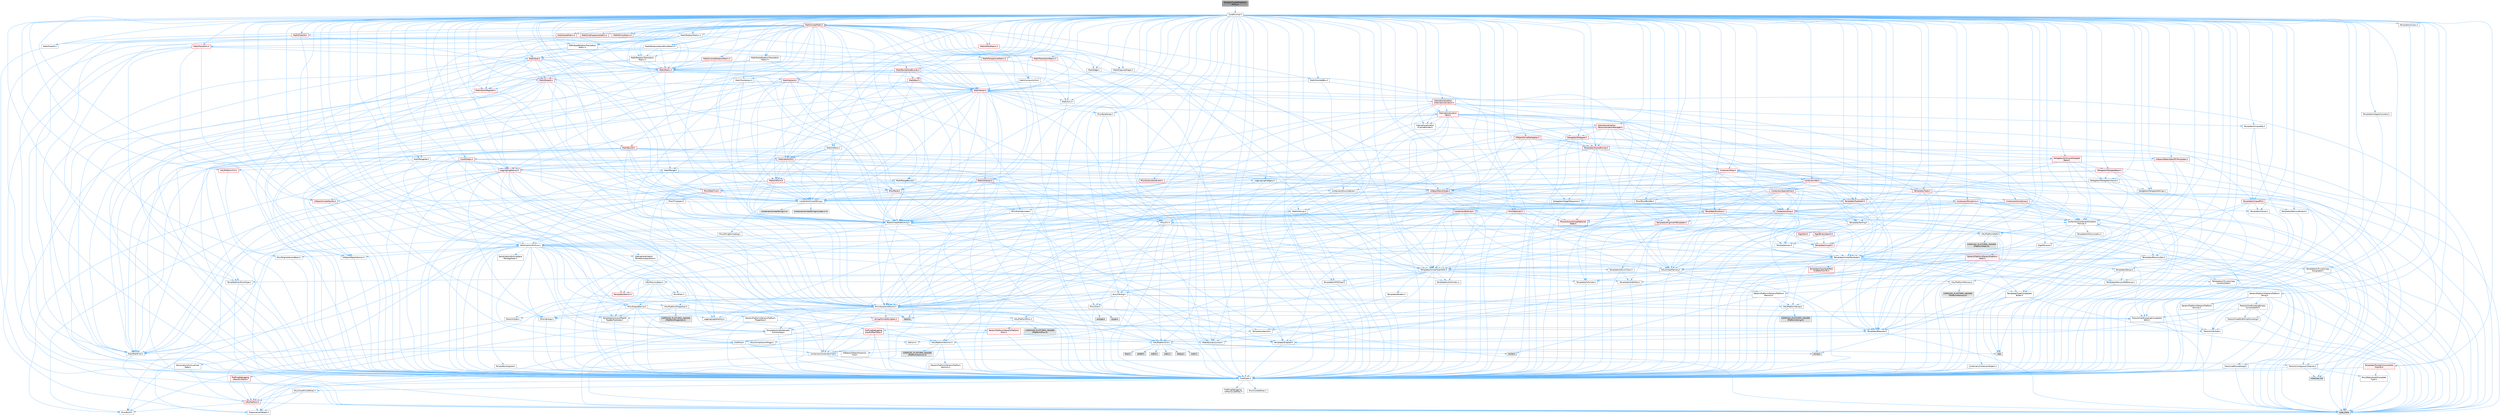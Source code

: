 digraph "IDisplayClusterProjectionPolicy.h"
{
 // INTERACTIVE_SVG=YES
 // LATEX_PDF_SIZE
  bgcolor="transparent";
  edge [fontname=Helvetica,fontsize=10,labelfontname=Helvetica,labelfontsize=10];
  node [fontname=Helvetica,fontsize=10,shape=box,height=0.2,width=0.4];
  Node1 [id="Node000001",label="IDisplayClusterProjection\lPolicy.h",height=0.2,width=0.4,color="gray40", fillcolor="grey60", style="filled", fontcolor="black",tooltip=" "];
  Node1 -> Node2 [id="edge1_Node000001_Node000002",color="steelblue1",style="solid",tooltip=" "];
  Node2 [id="Node000002",label="CoreMinimal.h",height=0.2,width=0.4,color="grey40", fillcolor="white", style="filled",URL="$d7/d67/CoreMinimal_8h.html",tooltip=" "];
  Node2 -> Node3 [id="edge2_Node000002_Node000003",color="steelblue1",style="solid",tooltip=" "];
  Node3 [id="Node000003",label="CoreTypes.h",height=0.2,width=0.4,color="grey40", fillcolor="white", style="filled",URL="$dc/dec/CoreTypes_8h.html",tooltip=" "];
  Node3 -> Node4 [id="edge3_Node000003_Node000004",color="steelblue1",style="solid",tooltip=" "];
  Node4 [id="Node000004",label="HAL/Platform.h",height=0.2,width=0.4,color="red", fillcolor="#FFF0F0", style="filled",URL="$d9/dd0/Platform_8h.html",tooltip=" "];
  Node4 -> Node5 [id="edge4_Node000004_Node000005",color="steelblue1",style="solid",tooltip=" "];
  Node5 [id="Node000005",label="Misc/Build.h",height=0.2,width=0.4,color="grey40", fillcolor="white", style="filled",URL="$d3/dbb/Build_8h.html",tooltip=" "];
  Node4 -> Node7 [id="edge5_Node000004_Node000007",color="steelblue1",style="solid",tooltip=" "];
  Node7 [id="Node000007",label="type_traits",height=0.2,width=0.4,color="grey60", fillcolor="#E0E0E0", style="filled",tooltip=" "];
  Node4 -> Node8 [id="edge6_Node000004_Node000008",color="steelblue1",style="solid",tooltip=" "];
  Node8 [id="Node000008",label="PreprocessorHelpers.h",height=0.2,width=0.4,color="grey40", fillcolor="white", style="filled",URL="$db/ddb/PreprocessorHelpers_8h.html",tooltip=" "];
  Node3 -> Node14 [id="edge7_Node000003_Node000014",color="steelblue1",style="solid",tooltip=" "];
  Node14 [id="Node000014",label="ProfilingDebugging\l/UMemoryDefines.h",height=0.2,width=0.4,color="grey40", fillcolor="white", style="filled",URL="$d2/da2/UMemoryDefines_8h.html",tooltip=" "];
  Node3 -> Node15 [id="edge8_Node000003_Node000015",color="steelblue1",style="solid",tooltip=" "];
  Node15 [id="Node000015",label="Misc/CoreMiscDefines.h",height=0.2,width=0.4,color="grey40", fillcolor="white", style="filled",URL="$da/d38/CoreMiscDefines_8h.html",tooltip=" "];
  Node15 -> Node4 [id="edge9_Node000015_Node000004",color="steelblue1",style="solid",tooltip=" "];
  Node15 -> Node8 [id="edge10_Node000015_Node000008",color="steelblue1",style="solid",tooltip=" "];
  Node3 -> Node16 [id="edge11_Node000003_Node000016",color="steelblue1",style="solid",tooltip=" "];
  Node16 [id="Node000016",label="Misc/CoreDefines.h",height=0.2,width=0.4,color="grey40", fillcolor="white", style="filled",URL="$d3/dd2/CoreDefines_8h.html",tooltip=" "];
  Node2 -> Node17 [id="edge12_Node000002_Node000017",color="steelblue1",style="solid",tooltip=" "];
  Node17 [id="Node000017",label="CoreFwd.h",height=0.2,width=0.4,color="grey40", fillcolor="white", style="filled",URL="$d1/d1e/CoreFwd_8h.html",tooltip=" "];
  Node17 -> Node3 [id="edge13_Node000017_Node000003",color="steelblue1",style="solid",tooltip=" "];
  Node17 -> Node18 [id="edge14_Node000017_Node000018",color="steelblue1",style="solid",tooltip=" "];
  Node18 [id="Node000018",label="Containers/ContainersFwd.h",height=0.2,width=0.4,color="grey40", fillcolor="white", style="filled",URL="$d4/d0a/ContainersFwd_8h.html",tooltip=" "];
  Node18 -> Node4 [id="edge15_Node000018_Node000004",color="steelblue1",style="solid",tooltip=" "];
  Node18 -> Node3 [id="edge16_Node000018_Node000003",color="steelblue1",style="solid",tooltip=" "];
  Node18 -> Node19 [id="edge17_Node000018_Node000019",color="steelblue1",style="solid",tooltip=" "];
  Node19 [id="Node000019",label="Traits/IsContiguousContainer.h",height=0.2,width=0.4,color="grey40", fillcolor="white", style="filled",URL="$d5/d3c/IsContiguousContainer_8h.html",tooltip=" "];
  Node19 -> Node3 [id="edge18_Node000019_Node000003",color="steelblue1",style="solid",tooltip=" "];
  Node19 -> Node20 [id="edge19_Node000019_Node000020",color="steelblue1",style="solid",tooltip=" "];
  Node20 [id="Node000020",label="Misc/StaticAssertComplete\lType.h",height=0.2,width=0.4,color="grey40", fillcolor="white", style="filled",URL="$d5/d4e/StaticAssertCompleteType_8h.html",tooltip=" "];
  Node19 -> Node21 [id="edge20_Node000019_Node000021",color="steelblue1",style="solid",tooltip=" "];
  Node21 [id="Node000021",label="initializer_list",height=0.2,width=0.4,color="grey60", fillcolor="#E0E0E0", style="filled",tooltip=" "];
  Node17 -> Node22 [id="edge21_Node000017_Node000022",color="steelblue1",style="solid",tooltip=" "];
  Node22 [id="Node000022",label="Math/MathFwd.h",height=0.2,width=0.4,color="grey40", fillcolor="white", style="filled",URL="$d2/d10/MathFwd_8h.html",tooltip=" "];
  Node22 -> Node4 [id="edge22_Node000022_Node000004",color="steelblue1",style="solid",tooltip=" "];
  Node17 -> Node23 [id="edge23_Node000017_Node000023",color="steelblue1",style="solid",tooltip=" "];
  Node23 [id="Node000023",label="UObject/UObjectHierarchy\lFwd.h",height=0.2,width=0.4,color="grey40", fillcolor="white", style="filled",URL="$d3/d13/UObjectHierarchyFwd_8h.html",tooltip=" "];
  Node2 -> Node23 [id="edge24_Node000002_Node000023",color="steelblue1",style="solid",tooltip=" "];
  Node2 -> Node18 [id="edge25_Node000002_Node000018",color="steelblue1",style="solid",tooltip=" "];
  Node2 -> Node24 [id="edge26_Node000002_Node000024",color="steelblue1",style="solid",tooltip=" "];
  Node24 [id="Node000024",label="Misc/VarArgs.h",height=0.2,width=0.4,color="grey40", fillcolor="white", style="filled",URL="$d5/d6f/VarArgs_8h.html",tooltip=" "];
  Node24 -> Node3 [id="edge27_Node000024_Node000003",color="steelblue1",style="solid",tooltip=" "];
  Node2 -> Node25 [id="edge28_Node000002_Node000025",color="steelblue1",style="solid",tooltip=" "];
  Node25 [id="Node000025",label="Logging/LogVerbosity.h",height=0.2,width=0.4,color="grey40", fillcolor="white", style="filled",URL="$d2/d8f/LogVerbosity_8h.html",tooltip=" "];
  Node25 -> Node3 [id="edge29_Node000025_Node000003",color="steelblue1",style="solid",tooltip=" "];
  Node2 -> Node26 [id="edge30_Node000002_Node000026",color="steelblue1",style="solid",tooltip=" "];
  Node26 [id="Node000026",label="Misc/OutputDevice.h",height=0.2,width=0.4,color="grey40", fillcolor="white", style="filled",URL="$d7/d32/OutputDevice_8h.html",tooltip=" "];
  Node26 -> Node17 [id="edge31_Node000026_Node000017",color="steelblue1",style="solid",tooltip=" "];
  Node26 -> Node3 [id="edge32_Node000026_Node000003",color="steelblue1",style="solid",tooltip=" "];
  Node26 -> Node25 [id="edge33_Node000026_Node000025",color="steelblue1",style="solid",tooltip=" "];
  Node26 -> Node24 [id="edge34_Node000026_Node000024",color="steelblue1",style="solid",tooltip=" "];
  Node26 -> Node27 [id="edge35_Node000026_Node000027",color="steelblue1",style="solid",tooltip=" "];
  Node27 [id="Node000027",label="Templates/IsArrayOrRefOf\lTypeByPredicate.h",height=0.2,width=0.4,color="grey40", fillcolor="white", style="filled",URL="$d6/da1/IsArrayOrRefOfTypeByPredicate_8h.html",tooltip=" "];
  Node27 -> Node3 [id="edge36_Node000027_Node000003",color="steelblue1",style="solid",tooltip=" "];
  Node26 -> Node28 [id="edge37_Node000026_Node000028",color="steelblue1",style="solid",tooltip=" "];
  Node28 [id="Node000028",label="Templates/IsValidVariadic\lFunctionArg.h",height=0.2,width=0.4,color="grey40", fillcolor="white", style="filled",URL="$d0/dc8/IsValidVariadicFunctionArg_8h.html",tooltip=" "];
  Node28 -> Node3 [id="edge38_Node000028_Node000003",color="steelblue1",style="solid",tooltip=" "];
  Node28 -> Node29 [id="edge39_Node000028_Node000029",color="steelblue1",style="solid",tooltip=" "];
  Node29 [id="Node000029",label="IsEnum.h",height=0.2,width=0.4,color="grey40", fillcolor="white", style="filled",URL="$d4/de5/IsEnum_8h.html",tooltip=" "];
  Node28 -> Node7 [id="edge40_Node000028_Node000007",color="steelblue1",style="solid",tooltip=" "];
  Node26 -> Node30 [id="edge41_Node000026_Node000030",color="steelblue1",style="solid",tooltip=" "];
  Node30 [id="Node000030",label="Traits/IsCharEncodingCompatible\lWith.h",height=0.2,width=0.4,color="grey40", fillcolor="white", style="filled",URL="$df/dd1/IsCharEncodingCompatibleWith_8h.html",tooltip=" "];
  Node30 -> Node7 [id="edge42_Node000030_Node000007",color="steelblue1",style="solid",tooltip=" "];
  Node30 -> Node31 [id="edge43_Node000030_Node000031",color="steelblue1",style="solid",tooltip=" "];
  Node31 [id="Node000031",label="Traits/IsCharType.h",height=0.2,width=0.4,color="grey40", fillcolor="white", style="filled",URL="$db/d51/IsCharType_8h.html",tooltip=" "];
  Node31 -> Node3 [id="edge44_Node000031_Node000003",color="steelblue1",style="solid",tooltip=" "];
  Node2 -> Node32 [id="edge45_Node000002_Node000032",color="steelblue1",style="solid",tooltip=" "];
  Node32 [id="Node000032",label="HAL/PlatformCrt.h",height=0.2,width=0.4,color="grey40", fillcolor="white", style="filled",URL="$d8/d75/PlatformCrt_8h.html",tooltip=" "];
  Node32 -> Node33 [id="edge46_Node000032_Node000033",color="steelblue1",style="solid",tooltip=" "];
  Node33 [id="Node000033",label="new",height=0.2,width=0.4,color="grey60", fillcolor="#E0E0E0", style="filled",tooltip=" "];
  Node32 -> Node34 [id="edge47_Node000032_Node000034",color="steelblue1",style="solid",tooltip=" "];
  Node34 [id="Node000034",label="wchar.h",height=0.2,width=0.4,color="grey60", fillcolor="#E0E0E0", style="filled",tooltip=" "];
  Node32 -> Node35 [id="edge48_Node000032_Node000035",color="steelblue1",style="solid",tooltip=" "];
  Node35 [id="Node000035",label="stddef.h",height=0.2,width=0.4,color="grey60", fillcolor="#E0E0E0", style="filled",tooltip=" "];
  Node32 -> Node36 [id="edge49_Node000032_Node000036",color="steelblue1",style="solid",tooltip=" "];
  Node36 [id="Node000036",label="stdlib.h",height=0.2,width=0.4,color="grey60", fillcolor="#E0E0E0", style="filled",tooltip=" "];
  Node32 -> Node37 [id="edge50_Node000032_Node000037",color="steelblue1",style="solid",tooltip=" "];
  Node37 [id="Node000037",label="stdio.h",height=0.2,width=0.4,color="grey60", fillcolor="#E0E0E0", style="filled",tooltip=" "];
  Node32 -> Node38 [id="edge51_Node000032_Node000038",color="steelblue1",style="solid",tooltip=" "];
  Node38 [id="Node000038",label="stdarg.h",height=0.2,width=0.4,color="grey60", fillcolor="#E0E0E0", style="filled",tooltip=" "];
  Node32 -> Node39 [id="edge52_Node000032_Node000039",color="steelblue1",style="solid",tooltip=" "];
  Node39 [id="Node000039",label="math.h",height=0.2,width=0.4,color="grey60", fillcolor="#E0E0E0", style="filled",tooltip=" "];
  Node32 -> Node40 [id="edge53_Node000032_Node000040",color="steelblue1",style="solid",tooltip=" "];
  Node40 [id="Node000040",label="float.h",height=0.2,width=0.4,color="grey60", fillcolor="#E0E0E0", style="filled",tooltip=" "];
  Node32 -> Node41 [id="edge54_Node000032_Node000041",color="steelblue1",style="solid",tooltip=" "];
  Node41 [id="Node000041",label="string.h",height=0.2,width=0.4,color="grey60", fillcolor="#E0E0E0", style="filled",tooltip=" "];
  Node2 -> Node42 [id="edge55_Node000002_Node000042",color="steelblue1",style="solid",tooltip=" "];
  Node42 [id="Node000042",label="HAL/PlatformMisc.h",height=0.2,width=0.4,color="grey40", fillcolor="white", style="filled",URL="$d0/df5/PlatformMisc_8h.html",tooltip=" "];
  Node42 -> Node3 [id="edge56_Node000042_Node000003",color="steelblue1",style="solid",tooltip=" "];
  Node42 -> Node43 [id="edge57_Node000042_Node000043",color="steelblue1",style="solid",tooltip=" "];
  Node43 [id="Node000043",label="GenericPlatform/GenericPlatform\lMisc.h",height=0.2,width=0.4,color="red", fillcolor="#FFF0F0", style="filled",URL="$db/d9a/GenericPlatformMisc_8h.html",tooltip=" "];
  Node43 -> Node17 [id="edge58_Node000043_Node000017",color="steelblue1",style="solid",tooltip=" "];
  Node43 -> Node3 [id="edge59_Node000043_Node000003",color="steelblue1",style="solid",tooltip=" "];
  Node43 -> Node32 [id="edge60_Node000043_Node000032",color="steelblue1",style="solid",tooltip=" "];
  Node43 -> Node47 [id="edge61_Node000043_Node000047",color="steelblue1",style="solid",tooltip=" "];
  Node47 [id="Node000047",label="Math/NumericLimits.h",height=0.2,width=0.4,color="grey40", fillcolor="white", style="filled",URL="$df/d1b/NumericLimits_8h.html",tooltip=" "];
  Node47 -> Node3 [id="edge62_Node000047_Node000003",color="steelblue1",style="solid",tooltip=" "];
  Node43 -> Node48 [id="edge63_Node000043_Node000048",color="steelblue1",style="solid",tooltip=" "];
  Node48 [id="Node000048",label="Misc/CompressionFlags.h",height=0.2,width=0.4,color="grey40", fillcolor="white", style="filled",URL="$d9/d76/CompressionFlags_8h.html",tooltip=" "];
  Node42 -> Node52 [id="edge64_Node000042_Node000052",color="steelblue1",style="solid",tooltip=" "];
  Node52 [id="Node000052",label="COMPILED_PLATFORM_HEADER\l(PlatformMisc.h)",height=0.2,width=0.4,color="grey60", fillcolor="#E0E0E0", style="filled",tooltip=" "];
  Node42 -> Node53 [id="edge65_Node000042_Node000053",color="steelblue1",style="solid",tooltip=" "];
  Node53 [id="Node000053",label="ProfilingDebugging\l/CpuProfilerTrace.h",height=0.2,width=0.4,color="red", fillcolor="#FFF0F0", style="filled",URL="$da/dcb/CpuProfilerTrace_8h.html",tooltip=" "];
  Node53 -> Node3 [id="edge66_Node000053_Node000003",color="steelblue1",style="solid",tooltip=" "];
  Node53 -> Node18 [id="edge67_Node000053_Node000018",color="steelblue1",style="solid",tooltip=" "];
  Node53 -> Node54 [id="edge68_Node000053_Node000054",color="steelblue1",style="solid",tooltip=" "];
  Node54 [id="Node000054",label="HAL/PlatformAtomics.h",height=0.2,width=0.4,color="grey40", fillcolor="white", style="filled",URL="$d3/d36/PlatformAtomics_8h.html",tooltip=" "];
  Node54 -> Node3 [id="edge69_Node000054_Node000003",color="steelblue1",style="solid",tooltip=" "];
  Node54 -> Node55 [id="edge70_Node000054_Node000055",color="steelblue1",style="solid",tooltip=" "];
  Node55 [id="Node000055",label="GenericPlatform/GenericPlatform\lAtomics.h",height=0.2,width=0.4,color="grey40", fillcolor="white", style="filled",URL="$da/d72/GenericPlatformAtomics_8h.html",tooltip=" "];
  Node55 -> Node3 [id="edge71_Node000055_Node000003",color="steelblue1",style="solid",tooltip=" "];
  Node54 -> Node56 [id="edge72_Node000054_Node000056",color="steelblue1",style="solid",tooltip=" "];
  Node56 [id="Node000056",label="COMPILED_PLATFORM_HEADER\l(PlatformAtomics.h)",height=0.2,width=0.4,color="grey60", fillcolor="#E0E0E0", style="filled",tooltip=" "];
  Node53 -> Node8 [id="edge73_Node000053_Node000008",color="steelblue1",style="solid",tooltip=" "];
  Node53 -> Node5 [id="edge74_Node000053_Node000005",color="steelblue1",style="solid",tooltip=" "];
  Node2 -> Node61 [id="edge75_Node000002_Node000061",color="steelblue1",style="solid",tooltip=" "];
  Node61 [id="Node000061",label="Misc/AssertionMacros.h",height=0.2,width=0.4,color="grey40", fillcolor="white", style="filled",URL="$d0/dfa/AssertionMacros_8h.html",tooltip=" "];
  Node61 -> Node3 [id="edge76_Node000061_Node000003",color="steelblue1",style="solid",tooltip=" "];
  Node61 -> Node4 [id="edge77_Node000061_Node000004",color="steelblue1",style="solid",tooltip=" "];
  Node61 -> Node42 [id="edge78_Node000061_Node000042",color="steelblue1",style="solid",tooltip=" "];
  Node61 -> Node8 [id="edge79_Node000061_Node000008",color="steelblue1",style="solid",tooltip=" "];
  Node61 -> Node62 [id="edge80_Node000061_Node000062",color="steelblue1",style="solid",tooltip=" "];
  Node62 [id="Node000062",label="Templates/EnableIf.h",height=0.2,width=0.4,color="grey40", fillcolor="white", style="filled",URL="$d7/d60/EnableIf_8h.html",tooltip=" "];
  Node62 -> Node3 [id="edge81_Node000062_Node000003",color="steelblue1",style="solid",tooltip=" "];
  Node61 -> Node27 [id="edge82_Node000061_Node000027",color="steelblue1",style="solid",tooltip=" "];
  Node61 -> Node28 [id="edge83_Node000061_Node000028",color="steelblue1",style="solid",tooltip=" "];
  Node61 -> Node30 [id="edge84_Node000061_Node000030",color="steelblue1",style="solid",tooltip=" "];
  Node61 -> Node24 [id="edge85_Node000061_Node000024",color="steelblue1",style="solid",tooltip=" "];
  Node61 -> Node63 [id="edge86_Node000061_Node000063",color="steelblue1",style="solid",tooltip=" "];
  Node63 [id="Node000063",label="String/FormatStringSan.h",height=0.2,width=0.4,color="red", fillcolor="#FFF0F0", style="filled",URL="$d3/d8b/FormatStringSan_8h.html",tooltip=" "];
  Node63 -> Node7 [id="edge87_Node000063_Node000007",color="steelblue1",style="solid",tooltip=" "];
  Node63 -> Node3 [id="edge88_Node000063_Node000003",color="steelblue1",style="solid",tooltip=" "];
  Node63 -> Node64 [id="edge89_Node000063_Node000064",color="steelblue1",style="solid",tooltip=" "];
  Node64 [id="Node000064",label="Templates/Requires.h",height=0.2,width=0.4,color="grey40", fillcolor="white", style="filled",URL="$dc/d96/Requires_8h.html",tooltip=" "];
  Node64 -> Node62 [id="edge90_Node000064_Node000062",color="steelblue1",style="solid",tooltip=" "];
  Node64 -> Node7 [id="edge91_Node000064_Node000007",color="steelblue1",style="solid",tooltip=" "];
  Node63 -> Node65 [id="edge92_Node000063_Node000065",color="steelblue1",style="solid",tooltip=" "];
  Node65 [id="Node000065",label="Templates/Identity.h",height=0.2,width=0.4,color="grey40", fillcolor="white", style="filled",URL="$d0/dd5/Identity_8h.html",tooltip=" "];
  Node63 -> Node28 [id="edge93_Node000063_Node000028",color="steelblue1",style="solid",tooltip=" "];
  Node63 -> Node31 [id="edge94_Node000063_Node000031",color="steelblue1",style="solid",tooltip=" "];
  Node63 -> Node18 [id="edge95_Node000063_Node000018",color="steelblue1",style="solid",tooltip=" "];
  Node61 -> Node69 [id="edge96_Node000061_Node000069",color="steelblue1",style="solid",tooltip=" "];
  Node69 [id="Node000069",label="atomic",height=0.2,width=0.4,color="grey60", fillcolor="#E0E0E0", style="filled",tooltip=" "];
  Node2 -> Node70 [id="edge97_Node000002_Node000070",color="steelblue1",style="solid",tooltip=" "];
  Node70 [id="Node000070",label="Templates/IsPointer.h",height=0.2,width=0.4,color="grey40", fillcolor="white", style="filled",URL="$d7/d05/IsPointer_8h.html",tooltip=" "];
  Node70 -> Node3 [id="edge98_Node000070_Node000003",color="steelblue1",style="solid",tooltip=" "];
  Node2 -> Node71 [id="edge99_Node000002_Node000071",color="steelblue1",style="solid",tooltip=" "];
  Node71 [id="Node000071",label="HAL/PlatformMemory.h",height=0.2,width=0.4,color="grey40", fillcolor="white", style="filled",URL="$de/d68/PlatformMemory_8h.html",tooltip=" "];
  Node71 -> Node3 [id="edge100_Node000071_Node000003",color="steelblue1",style="solid",tooltip=" "];
  Node71 -> Node72 [id="edge101_Node000071_Node000072",color="steelblue1",style="solid",tooltip=" "];
  Node72 [id="Node000072",label="GenericPlatform/GenericPlatform\lMemory.h",height=0.2,width=0.4,color="grey40", fillcolor="white", style="filled",URL="$dd/d22/GenericPlatformMemory_8h.html",tooltip=" "];
  Node72 -> Node17 [id="edge102_Node000072_Node000017",color="steelblue1",style="solid",tooltip=" "];
  Node72 -> Node3 [id="edge103_Node000072_Node000003",color="steelblue1",style="solid",tooltip=" "];
  Node72 -> Node73 [id="edge104_Node000072_Node000073",color="steelblue1",style="solid",tooltip=" "];
  Node73 [id="Node000073",label="HAL/PlatformString.h",height=0.2,width=0.4,color="grey40", fillcolor="white", style="filled",URL="$db/db5/PlatformString_8h.html",tooltip=" "];
  Node73 -> Node3 [id="edge105_Node000073_Node000003",color="steelblue1",style="solid",tooltip=" "];
  Node73 -> Node74 [id="edge106_Node000073_Node000074",color="steelblue1",style="solid",tooltip=" "];
  Node74 [id="Node000074",label="COMPILED_PLATFORM_HEADER\l(PlatformString.h)",height=0.2,width=0.4,color="grey60", fillcolor="#E0E0E0", style="filled",tooltip=" "];
  Node72 -> Node41 [id="edge107_Node000072_Node000041",color="steelblue1",style="solid",tooltip=" "];
  Node72 -> Node34 [id="edge108_Node000072_Node000034",color="steelblue1",style="solid",tooltip=" "];
  Node71 -> Node75 [id="edge109_Node000071_Node000075",color="steelblue1",style="solid",tooltip=" "];
  Node75 [id="Node000075",label="COMPILED_PLATFORM_HEADER\l(PlatformMemory.h)",height=0.2,width=0.4,color="grey60", fillcolor="#E0E0E0", style="filled",tooltip=" "];
  Node2 -> Node54 [id="edge110_Node000002_Node000054",color="steelblue1",style="solid",tooltip=" "];
  Node2 -> Node76 [id="edge111_Node000002_Node000076",color="steelblue1",style="solid",tooltip=" "];
  Node76 [id="Node000076",label="Misc/Exec.h",height=0.2,width=0.4,color="grey40", fillcolor="white", style="filled",URL="$de/ddb/Exec_8h.html",tooltip=" "];
  Node76 -> Node3 [id="edge112_Node000076_Node000003",color="steelblue1",style="solid",tooltip=" "];
  Node76 -> Node61 [id="edge113_Node000076_Node000061",color="steelblue1",style="solid",tooltip=" "];
  Node2 -> Node77 [id="edge114_Node000002_Node000077",color="steelblue1",style="solid",tooltip=" "];
  Node77 [id="Node000077",label="HAL/MemoryBase.h",height=0.2,width=0.4,color="grey40", fillcolor="white", style="filled",URL="$d6/d9f/MemoryBase_8h.html",tooltip=" "];
  Node77 -> Node3 [id="edge115_Node000077_Node000003",color="steelblue1",style="solid",tooltip=" "];
  Node77 -> Node54 [id="edge116_Node000077_Node000054",color="steelblue1",style="solid",tooltip=" "];
  Node77 -> Node32 [id="edge117_Node000077_Node000032",color="steelblue1",style="solid",tooltip=" "];
  Node77 -> Node76 [id="edge118_Node000077_Node000076",color="steelblue1",style="solid",tooltip=" "];
  Node77 -> Node26 [id="edge119_Node000077_Node000026",color="steelblue1",style="solid",tooltip=" "];
  Node77 -> Node78 [id="edge120_Node000077_Node000078",color="steelblue1",style="solid",tooltip=" "];
  Node78 [id="Node000078",label="Templates/Atomic.h",height=0.2,width=0.4,color="red", fillcolor="#FFF0F0", style="filled",URL="$d3/d91/Atomic_8h.html",tooltip=" "];
  Node78 -> Node86 [id="edge121_Node000078_Node000086",color="steelblue1",style="solid",tooltip=" "];
  Node86 [id="Node000086",label="Traits/IntType.h",height=0.2,width=0.4,color="grey40", fillcolor="white", style="filled",URL="$d7/deb/IntType_8h.html",tooltip=" "];
  Node86 -> Node4 [id="edge122_Node000086_Node000004",color="steelblue1",style="solid",tooltip=" "];
  Node78 -> Node69 [id="edge123_Node000078_Node000069",color="steelblue1",style="solid",tooltip=" "];
  Node2 -> Node87 [id="edge124_Node000002_Node000087",color="steelblue1",style="solid",tooltip=" "];
  Node87 [id="Node000087",label="HAL/UnrealMemory.h",height=0.2,width=0.4,color="grey40", fillcolor="white", style="filled",URL="$d9/d96/UnrealMemory_8h.html",tooltip=" "];
  Node87 -> Node3 [id="edge125_Node000087_Node000003",color="steelblue1",style="solid",tooltip=" "];
  Node87 -> Node72 [id="edge126_Node000087_Node000072",color="steelblue1",style="solid",tooltip=" "];
  Node87 -> Node77 [id="edge127_Node000087_Node000077",color="steelblue1",style="solid",tooltip=" "];
  Node87 -> Node71 [id="edge128_Node000087_Node000071",color="steelblue1",style="solid",tooltip=" "];
  Node87 -> Node88 [id="edge129_Node000087_Node000088",color="steelblue1",style="solid",tooltip=" "];
  Node88 [id="Node000088",label="ProfilingDebugging\l/MemoryTrace.h",height=0.2,width=0.4,color="red", fillcolor="#FFF0F0", style="filled",URL="$da/dd7/MemoryTrace_8h.html",tooltip=" "];
  Node88 -> Node4 [id="edge130_Node000088_Node000004",color="steelblue1",style="solid",tooltip=" "];
  Node87 -> Node70 [id="edge131_Node000087_Node000070",color="steelblue1",style="solid",tooltip=" "];
  Node2 -> Node89 [id="edge132_Node000002_Node000089",color="steelblue1",style="solid",tooltip=" "];
  Node89 [id="Node000089",label="Templates/IsArithmetic.h",height=0.2,width=0.4,color="grey40", fillcolor="white", style="filled",URL="$d2/d5d/IsArithmetic_8h.html",tooltip=" "];
  Node89 -> Node3 [id="edge133_Node000089_Node000003",color="steelblue1",style="solid",tooltip=" "];
  Node2 -> Node83 [id="edge134_Node000002_Node000083",color="steelblue1",style="solid",tooltip=" "];
  Node83 [id="Node000083",label="Templates/AndOrNot.h",height=0.2,width=0.4,color="grey40", fillcolor="white", style="filled",URL="$db/d0a/AndOrNot_8h.html",tooltip=" "];
  Node83 -> Node3 [id="edge135_Node000083_Node000003",color="steelblue1",style="solid",tooltip=" "];
  Node2 -> Node90 [id="edge136_Node000002_Node000090",color="steelblue1",style="solid",tooltip=" "];
  Node90 [id="Node000090",label="Templates/IsPODType.h",height=0.2,width=0.4,color="grey40", fillcolor="white", style="filled",URL="$d7/db1/IsPODType_8h.html",tooltip=" "];
  Node90 -> Node3 [id="edge137_Node000090_Node000003",color="steelblue1",style="solid",tooltip=" "];
  Node2 -> Node91 [id="edge138_Node000002_Node000091",color="steelblue1",style="solid",tooltip=" "];
  Node91 [id="Node000091",label="Templates/IsUECoreType.h",height=0.2,width=0.4,color="grey40", fillcolor="white", style="filled",URL="$d1/db8/IsUECoreType_8h.html",tooltip=" "];
  Node91 -> Node3 [id="edge139_Node000091_Node000003",color="steelblue1",style="solid",tooltip=" "];
  Node91 -> Node7 [id="edge140_Node000091_Node000007",color="steelblue1",style="solid",tooltip=" "];
  Node2 -> Node84 [id="edge141_Node000002_Node000084",color="steelblue1",style="solid",tooltip=" "];
  Node84 [id="Node000084",label="Templates/IsTriviallyCopy\lConstructible.h",height=0.2,width=0.4,color="grey40", fillcolor="white", style="filled",URL="$d3/d78/IsTriviallyCopyConstructible_8h.html",tooltip=" "];
  Node84 -> Node3 [id="edge142_Node000084_Node000003",color="steelblue1",style="solid",tooltip=" "];
  Node84 -> Node7 [id="edge143_Node000084_Node000007",color="steelblue1",style="solid",tooltip=" "];
  Node2 -> Node92 [id="edge144_Node000002_Node000092",color="steelblue1",style="solid",tooltip=" "];
  Node92 [id="Node000092",label="Templates/UnrealTypeTraits.h",height=0.2,width=0.4,color="grey40", fillcolor="white", style="filled",URL="$d2/d2d/UnrealTypeTraits_8h.html",tooltip=" "];
  Node92 -> Node3 [id="edge145_Node000092_Node000003",color="steelblue1",style="solid",tooltip=" "];
  Node92 -> Node70 [id="edge146_Node000092_Node000070",color="steelblue1",style="solid",tooltip=" "];
  Node92 -> Node61 [id="edge147_Node000092_Node000061",color="steelblue1",style="solid",tooltip=" "];
  Node92 -> Node83 [id="edge148_Node000092_Node000083",color="steelblue1",style="solid",tooltip=" "];
  Node92 -> Node62 [id="edge149_Node000092_Node000062",color="steelblue1",style="solid",tooltip=" "];
  Node92 -> Node89 [id="edge150_Node000092_Node000089",color="steelblue1",style="solid",tooltip=" "];
  Node92 -> Node29 [id="edge151_Node000092_Node000029",color="steelblue1",style="solid",tooltip=" "];
  Node92 -> Node93 [id="edge152_Node000092_Node000093",color="steelblue1",style="solid",tooltip=" "];
  Node93 [id="Node000093",label="Templates/Models.h",height=0.2,width=0.4,color="grey40", fillcolor="white", style="filled",URL="$d3/d0c/Models_8h.html",tooltip=" "];
  Node93 -> Node65 [id="edge153_Node000093_Node000065",color="steelblue1",style="solid",tooltip=" "];
  Node92 -> Node90 [id="edge154_Node000092_Node000090",color="steelblue1",style="solid",tooltip=" "];
  Node92 -> Node91 [id="edge155_Node000092_Node000091",color="steelblue1",style="solid",tooltip=" "];
  Node92 -> Node84 [id="edge156_Node000092_Node000084",color="steelblue1",style="solid",tooltip=" "];
  Node2 -> Node62 [id="edge157_Node000002_Node000062",color="steelblue1",style="solid",tooltip=" "];
  Node2 -> Node94 [id="edge158_Node000002_Node000094",color="steelblue1",style="solid",tooltip=" "];
  Node94 [id="Node000094",label="Templates/RemoveReference.h",height=0.2,width=0.4,color="grey40", fillcolor="white", style="filled",URL="$da/dbe/RemoveReference_8h.html",tooltip=" "];
  Node94 -> Node3 [id="edge159_Node000094_Node000003",color="steelblue1",style="solid",tooltip=" "];
  Node2 -> Node95 [id="edge160_Node000002_Node000095",color="steelblue1",style="solid",tooltip=" "];
  Node95 [id="Node000095",label="Templates/IntegralConstant.h",height=0.2,width=0.4,color="grey40", fillcolor="white", style="filled",URL="$db/d1b/IntegralConstant_8h.html",tooltip=" "];
  Node95 -> Node3 [id="edge161_Node000095_Node000003",color="steelblue1",style="solid",tooltip=" "];
  Node2 -> Node96 [id="edge162_Node000002_Node000096",color="steelblue1",style="solid",tooltip=" "];
  Node96 [id="Node000096",label="Templates/IsClass.h",height=0.2,width=0.4,color="grey40", fillcolor="white", style="filled",URL="$db/dcb/IsClass_8h.html",tooltip=" "];
  Node96 -> Node3 [id="edge163_Node000096_Node000003",color="steelblue1",style="solid",tooltip=" "];
  Node2 -> Node97 [id="edge164_Node000002_Node000097",color="steelblue1",style="solid",tooltip=" "];
  Node97 [id="Node000097",label="Templates/TypeCompatible\lBytes.h",height=0.2,width=0.4,color="grey40", fillcolor="white", style="filled",URL="$df/d0a/TypeCompatibleBytes_8h.html",tooltip=" "];
  Node97 -> Node3 [id="edge165_Node000097_Node000003",color="steelblue1",style="solid",tooltip=" "];
  Node97 -> Node41 [id="edge166_Node000097_Node000041",color="steelblue1",style="solid",tooltip=" "];
  Node97 -> Node33 [id="edge167_Node000097_Node000033",color="steelblue1",style="solid",tooltip=" "];
  Node97 -> Node7 [id="edge168_Node000097_Node000007",color="steelblue1",style="solid",tooltip=" "];
  Node2 -> Node19 [id="edge169_Node000002_Node000019",color="steelblue1",style="solid",tooltip=" "];
  Node2 -> Node98 [id="edge170_Node000002_Node000098",color="steelblue1",style="solid",tooltip=" "];
  Node98 [id="Node000098",label="Templates/UnrealTemplate.h",height=0.2,width=0.4,color="grey40", fillcolor="white", style="filled",URL="$d4/d24/UnrealTemplate_8h.html",tooltip=" "];
  Node98 -> Node3 [id="edge171_Node000098_Node000003",color="steelblue1",style="solid",tooltip=" "];
  Node98 -> Node70 [id="edge172_Node000098_Node000070",color="steelblue1",style="solid",tooltip=" "];
  Node98 -> Node87 [id="edge173_Node000098_Node000087",color="steelblue1",style="solid",tooltip=" "];
  Node98 -> Node99 [id="edge174_Node000098_Node000099",color="steelblue1",style="solid",tooltip=" "];
  Node99 [id="Node000099",label="Templates/CopyQualifiers\lAndRefsFromTo.h",height=0.2,width=0.4,color="red", fillcolor="#FFF0F0", style="filled",URL="$d3/db3/CopyQualifiersAndRefsFromTo_8h.html",tooltip=" "];
  Node98 -> Node92 [id="edge175_Node000098_Node000092",color="steelblue1",style="solid",tooltip=" "];
  Node98 -> Node94 [id="edge176_Node000098_Node000094",color="steelblue1",style="solid",tooltip=" "];
  Node98 -> Node64 [id="edge177_Node000098_Node000064",color="steelblue1",style="solid",tooltip=" "];
  Node98 -> Node97 [id="edge178_Node000098_Node000097",color="steelblue1",style="solid",tooltip=" "];
  Node98 -> Node65 [id="edge179_Node000098_Node000065",color="steelblue1",style="solid",tooltip=" "];
  Node98 -> Node19 [id="edge180_Node000098_Node000019",color="steelblue1",style="solid",tooltip=" "];
  Node98 -> Node101 [id="edge181_Node000098_Node000101",color="steelblue1",style="solid",tooltip=" "];
  Node101 [id="Node000101",label="Traits/UseBitwiseSwap.h",height=0.2,width=0.4,color="grey40", fillcolor="white", style="filled",URL="$db/df3/UseBitwiseSwap_8h.html",tooltip=" "];
  Node101 -> Node3 [id="edge182_Node000101_Node000003",color="steelblue1",style="solid",tooltip=" "];
  Node101 -> Node7 [id="edge183_Node000101_Node000007",color="steelblue1",style="solid",tooltip=" "];
  Node98 -> Node7 [id="edge184_Node000098_Node000007",color="steelblue1",style="solid",tooltip=" "];
  Node2 -> Node47 [id="edge185_Node000002_Node000047",color="steelblue1",style="solid",tooltip=" "];
  Node2 -> Node102 [id="edge186_Node000002_Node000102",color="steelblue1",style="solid",tooltip=" "];
  Node102 [id="Node000102",label="HAL/PlatformMath.h",height=0.2,width=0.4,color="grey40", fillcolor="white", style="filled",URL="$dc/d53/PlatformMath_8h.html",tooltip=" "];
  Node102 -> Node3 [id="edge187_Node000102_Node000003",color="steelblue1",style="solid",tooltip=" "];
  Node102 -> Node103 [id="edge188_Node000102_Node000103",color="steelblue1",style="solid",tooltip=" "];
  Node103 [id="Node000103",label="GenericPlatform/GenericPlatform\lMath.h",height=0.2,width=0.4,color="red", fillcolor="#FFF0F0", style="filled",URL="$d5/d79/GenericPlatformMath_8h.html",tooltip=" "];
  Node103 -> Node3 [id="edge189_Node000103_Node000003",color="steelblue1",style="solid",tooltip=" "];
  Node103 -> Node18 [id="edge190_Node000103_Node000018",color="steelblue1",style="solid",tooltip=" "];
  Node103 -> Node32 [id="edge191_Node000103_Node000032",color="steelblue1",style="solid",tooltip=" "];
  Node103 -> Node83 [id="edge192_Node000103_Node000083",color="steelblue1",style="solid",tooltip=" "];
  Node103 -> Node104 [id="edge193_Node000103_Node000104",color="steelblue1",style="solid",tooltip=" "];
  Node104 [id="Node000104",label="Templates/Decay.h",height=0.2,width=0.4,color="grey40", fillcolor="white", style="filled",URL="$dd/d0f/Decay_8h.html",tooltip=" "];
  Node104 -> Node3 [id="edge194_Node000104_Node000003",color="steelblue1",style="solid",tooltip=" "];
  Node104 -> Node94 [id="edge195_Node000104_Node000094",color="steelblue1",style="solid",tooltip=" "];
  Node104 -> Node7 [id="edge196_Node000104_Node000007",color="steelblue1",style="solid",tooltip=" "];
  Node103 -> Node92 [id="edge197_Node000103_Node000092",color="steelblue1",style="solid",tooltip=" "];
  Node103 -> Node64 [id="edge198_Node000103_Node000064",color="steelblue1",style="solid",tooltip=" "];
  Node103 -> Node97 [id="edge199_Node000103_Node000097",color="steelblue1",style="solid",tooltip=" "];
  Node103 -> Node7 [id="edge200_Node000103_Node000007",color="steelblue1",style="solid",tooltip=" "];
  Node102 -> Node109 [id="edge201_Node000102_Node000109",color="steelblue1",style="solid",tooltip=" "];
  Node109 [id="Node000109",label="COMPILED_PLATFORM_HEADER\l(PlatformMath.h)",height=0.2,width=0.4,color="grey60", fillcolor="#E0E0E0", style="filled",tooltip=" "];
  Node2 -> Node85 [id="edge202_Node000002_Node000085",color="steelblue1",style="solid",tooltip=" "];
  Node85 [id="Node000085",label="Templates/IsTriviallyCopy\lAssignable.h",height=0.2,width=0.4,color="grey40", fillcolor="white", style="filled",URL="$d2/df2/IsTriviallyCopyAssignable_8h.html",tooltip=" "];
  Node85 -> Node3 [id="edge203_Node000085_Node000003",color="steelblue1",style="solid",tooltip=" "];
  Node85 -> Node7 [id="edge204_Node000085_Node000007",color="steelblue1",style="solid",tooltip=" "];
  Node2 -> Node110 [id="edge205_Node000002_Node000110",color="steelblue1",style="solid",tooltip=" "];
  Node110 [id="Node000110",label="Templates/MemoryOps.h",height=0.2,width=0.4,color="grey40", fillcolor="white", style="filled",URL="$db/dea/MemoryOps_8h.html",tooltip=" "];
  Node110 -> Node3 [id="edge206_Node000110_Node000003",color="steelblue1",style="solid",tooltip=" "];
  Node110 -> Node87 [id="edge207_Node000110_Node000087",color="steelblue1",style="solid",tooltip=" "];
  Node110 -> Node85 [id="edge208_Node000110_Node000085",color="steelblue1",style="solid",tooltip=" "];
  Node110 -> Node84 [id="edge209_Node000110_Node000084",color="steelblue1",style="solid",tooltip=" "];
  Node110 -> Node64 [id="edge210_Node000110_Node000064",color="steelblue1",style="solid",tooltip=" "];
  Node110 -> Node92 [id="edge211_Node000110_Node000092",color="steelblue1",style="solid",tooltip=" "];
  Node110 -> Node101 [id="edge212_Node000110_Node000101",color="steelblue1",style="solid",tooltip=" "];
  Node110 -> Node33 [id="edge213_Node000110_Node000033",color="steelblue1",style="solid",tooltip=" "];
  Node110 -> Node7 [id="edge214_Node000110_Node000007",color="steelblue1",style="solid",tooltip=" "];
  Node2 -> Node111 [id="edge215_Node000002_Node000111",color="steelblue1",style="solid",tooltip=" "];
  Node111 [id="Node000111",label="Containers/ContainerAllocation\lPolicies.h",height=0.2,width=0.4,color="grey40", fillcolor="white", style="filled",URL="$d7/dff/ContainerAllocationPolicies_8h.html",tooltip=" "];
  Node111 -> Node3 [id="edge216_Node000111_Node000003",color="steelblue1",style="solid",tooltip=" "];
  Node111 -> Node112 [id="edge217_Node000111_Node000112",color="steelblue1",style="solid",tooltip=" "];
  Node112 [id="Node000112",label="Containers/ContainerHelpers.h",height=0.2,width=0.4,color="grey40", fillcolor="white", style="filled",URL="$d7/d33/ContainerHelpers_8h.html",tooltip=" "];
  Node112 -> Node3 [id="edge218_Node000112_Node000003",color="steelblue1",style="solid",tooltip=" "];
  Node111 -> Node111 [id="edge219_Node000111_Node000111",color="steelblue1",style="solid",tooltip=" "];
  Node111 -> Node102 [id="edge220_Node000111_Node000102",color="steelblue1",style="solid",tooltip=" "];
  Node111 -> Node87 [id="edge221_Node000111_Node000087",color="steelblue1",style="solid",tooltip=" "];
  Node111 -> Node47 [id="edge222_Node000111_Node000047",color="steelblue1",style="solid",tooltip=" "];
  Node111 -> Node61 [id="edge223_Node000111_Node000061",color="steelblue1",style="solid",tooltip=" "];
  Node111 -> Node113 [id="edge224_Node000111_Node000113",color="steelblue1",style="solid",tooltip=" "];
  Node113 [id="Node000113",label="Templates/IsPolymorphic.h",height=0.2,width=0.4,color="grey40", fillcolor="white", style="filled",URL="$dc/d20/IsPolymorphic_8h.html",tooltip=" "];
  Node111 -> Node110 [id="edge225_Node000111_Node000110",color="steelblue1",style="solid",tooltip=" "];
  Node111 -> Node97 [id="edge226_Node000111_Node000097",color="steelblue1",style="solid",tooltip=" "];
  Node111 -> Node7 [id="edge227_Node000111_Node000007",color="steelblue1",style="solid",tooltip=" "];
  Node2 -> Node114 [id="edge228_Node000002_Node000114",color="steelblue1",style="solid",tooltip=" "];
  Node114 [id="Node000114",label="Templates/IsEnumClass.h",height=0.2,width=0.4,color="grey40", fillcolor="white", style="filled",URL="$d7/d15/IsEnumClass_8h.html",tooltip=" "];
  Node114 -> Node3 [id="edge229_Node000114_Node000003",color="steelblue1",style="solid",tooltip=" "];
  Node114 -> Node83 [id="edge230_Node000114_Node000083",color="steelblue1",style="solid",tooltip=" "];
  Node2 -> Node115 [id="edge231_Node000002_Node000115",color="steelblue1",style="solid",tooltip=" "];
  Node115 [id="Node000115",label="HAL/PlatformProperties.h",height=0.2,width=0.4,color="grey40", fillcolor="white", style="filled",URL="$d9/db0/PlatformProperties_8h.html",tooltip=" "];
  Node115 -> Node3 [id="edge232_Node000115_Node000003",color="steelblue1",style="solid",tooltip=" "];
  Node115 -> Node116 [id="edge233_Node000115_Node000116",color="steelblue1",style="solid",tooltip=" "];
  Node116 [id="Node000116",label="GenericPlatform/GenericPlatform\lProperties.h",height=0.2,width=0.4,color="grey40", fillcolor="white", style="filled",URL="$d2/dcd/GenericPlatformProperties_8h.html",tooltip=" "];
  Node116 -> Node3 [id="edge234_Node000116_Node000003",color="steelblue1",style="solid",tooltip=" "];
  Node116 -> Node43 [id="edge235_Node000116_Node000043",color="steelblue1",style="solid",tooltip=" "];
  Node115 -> Node117 [id="edge236_Node000115_Node000117",color="steelblue1",style="solid",tooltip=" "];
  Node117 [id="Node000117",label="COMPILED_PLATFORM_HEADER\l(PlatformProperties.h)",height=0.2,width=0.4,color="grey60", fillcolor="#E0E0E0", style="filled",tooltip=" "];
  Node2 -> Node118 [id="edge237_Node000002_Node000118",color="steelblue1",style="solid",tooltip=" "];
  Node118 [id="Node000118",label="Misc/EngineVersionBase.h",height=0.2,width=0.4,color="grey40", fillcolor="white", style="filled",URL="$d5/d2b/EngineVersionBase_8h.html",tooltip=" "];
  Node118 -> Node3 [id="edge238_Node000118_Node000003",color="steelblue1",style="solid",tooltip=" "];
  Node2 -> Node119 [id="edge239_Node000002_Node000119",color="steelblue1",style="solid",tooltip=" "];
  Node119 [id="Node000119",label="Internationalization\l/TextNamespaceFwd.h",height=0.2,width=0.4,color="grey40", fillcolor="white", style="filled",URL="$d8/d97/TextNamespaceFwd_8h.html",tooltip=" "];
  Node119 -> Node3 [id="edge240_Node000119_Node000003",color="steelblue1",style="solid",tooltip=" "];
  Node2 -> Node120 [id="edge241_Node000002_Node000120",color="steelblue1",style="solid",tooltip=" "];
  Node120 [id="Node000120",label="Serialization/Archive.h",height=0.2,width=0.4,color="grey40", fillcolor="white", style="filled",URL="$d7/d3b/Archive_8h.html",tooltip=" "];
  Node120 -> Node17 [id="edge242_Node000120_Node000017",color="steelblue1",style="solid",tooltip=" "];
  Node120 -> Node3 [id="edge243_Node000120_Node000003",color="steelblue1",style="solid",tooltip=" "];
  Node120 -> Node115 [id="edge244_Node000120_Node000115",color="steelblue1",style="solid",tooltip=" "];
  Node120 -> Node119 [id="edge245_Node000120_Node000119",color="steelblue1",style="solid",tooltip=" "];
  Node120 -> Node22 [id="edge246_Node000120_Node000022",color="steelblue1",style="solid",tooltip=" "];
  Node120 -> Node61 [id="edge247_Node000120_Node000061",color="steelblue1",style="solid",tooltip=" "];
  Node120 -> Node5 [id="edge248_Node000120_Node000005",color="steelblue1",style="solid",tooltip=" "];
  Node120 -> Node48 [id="edge249_Node000120_Node000048",color="steelblue1",style="solid",tooltip=" "];
  Node120 -> Node118 [id="edge250_Node000120_Node000118",color="steelblue1",style="solid",tooltip=" "];
  Node120 -> Node24 [id="edge251_Node000120_Node000024",color="steelblue1",style="solid",tooltip=" "];
  Node120 -> Node121 [id="edge252_Node000120_Node000121",color="steelblue1",style="solid",tooltip=" "];
  Node121 [id="Node000121",label="Serialization/ArchiveCook\lData.h",height=0.2,width=0.4,color="grey40", fillcolor="white", style="filled",URL="$dc/db6/ArchiveCookData_8h.html",tooltip=" "];
  Node121 -> Node4 [id="edge253_Node000121_Node000004",color="steelblue1",style="solid",tooltip=" "];
  Node120 -> Node122 [id="edge254_Node000120_Node000122",color="steelblue1",style="solid",tooltip=" "];
  Node122 [id="Node000122",label="Serialization/ArchiveSave\lPackageData.h",height=0.2,width=0.4,color="grey40", fillcolor="white", style="filled",URL="$d1/d37/ArchiveSavePackageData_8h.html",tooltip=" "];
  Node120 -> Node62 [id="edge255_Node000120_Node000062",color="steelblue1",style="solid",tooltip=" "];
  Node120 -> Node27 [id="edge256_Node000120_Node000027",color="steelblue1",style="solid",tooltip=" "];
  Node120 -> Node114 [id="edge257_Node000120_Node000114",color="steelblue1",style="solid",tooltip=" "];
  Node120 -> Node107 [id="edge258_Node000120_Node000107",color="steelblue1",style="solid",tooltip=" "];
  Node107 [id="Node000107",label="Templates/IsSigned.h",height=0.2,width=0.4,color="grey40", fillcolor="white", style="filled",URL="$d8/dd8/IsSigned_8h.html",tooltip=" "];
  Node107 -> Node3 [id="edge259_Node000107_Node000003",color="steelblue1",style="solid",tooltip=" "];
  Node120 -> Node28 [id="edge260_Node000120_Node000028",color="steelblue1",style="solid",tooltip=" "];
  Node120 -> Node98 [id="edge261_Node000120_Node000098",color="steelblue1",style="solid",tooltip=" "];
  Node120 -> Node30 [id="edge262_Node000120_Node000030",color="steelblue1",style="solid",tooltip=" "];
  Node120 -> Node123 [id="edge263_Node000120_Node000123",color="steelblue1",style="solid",tooltip=" "];
  Node123 [id="Node000123",label="UObject/ObjectVersion.h",height=0.2,width=0.4,color="grey40", fillcolor="white", style="filled",URL="$da/d63/ObjectVersion_8h.html",tooltip=" "];
  Node123 -> Node3 [id="edge264_Node000123_Node000003",color="steelblue1",style="solid",tooltip=" "];
  Node2 -> Node124 [id="edge265_Node000002_Node000124",color="steelblue1",style="solid",tooltip=" "];
  Node124 [id="Node000124",label="Templates/Less.h",height=0.2,width=0.4,color="grey40", fillcolor="white", style="filled",URL="$de/dc8/Less_8h.html",tooltip=" "];
  Node124 -> Node3 [id="edge266_Node000124_Node000003",color="steelblue1",style="solid",tooltip=" "];
  Node124 -> Node98 [id="edge267_Node000124_Node000098",color="steelblue1",style="solid",tooltip=" "];
  Node2 -> Node125 [id="edge268_Node000002_Node000125",color="steelblue1",style="solid",tooltip=" "];
  Node125 [id="Node000125",label="Templates/Sorting.h",height=0.2,width=0.4,color="grey40", fillcolor="white", style="filled",URL="$d3/d9e/Sorting_8h.html",tooltip=" "];
  Node125 -> Node3 [id="edge269_Node000125_Node000003",color="steelblue1",style="solid",tooltip=" "];
  Node125 -> Node126 [id="edge270_Node000125_Node000126",color="steelblue1",style="solid",tooltip=" "];
  Node126 [id="Node000126",label="Algo/BinarySearch.h",height=0.2,width=0.4,color="red", fillcolor="#FFF0F0", style="filled",URL="$db/db4/BinarySearch_8h.html",tooltip=" "];
  Node126 -> Node128 [id="edge271_Node000126_Node000128",color="steelblue1",style="solid",tooltip=" "];
  Node128 [id="Node000128",label="Templates/Invoke.h",height=0.2,width=0.4,color="red", fillcolor="#FFF0F0", style="filled",URL="$d7/deb/Invoke_8h.html",tooltip=" "];
  Node128 -> Node3 [id="edge272_Node000128_Node000003",color="steelblue1",style="solid",tooltip=" "];
  Node128 -> Node98 [id="edge273_Node000128_Node000098",color="steelblue1",style="solid",tooltip=" "];
  Node128 -> Node7 [id="edge274_Node000128_Node000007",color="steelblue1",style="solid",tooltip=" "];
  Node126 -> Node124 [id="edge275_Node000126_Node000124",color="steelblue1",style="solid",tooltip=" "];
  Node125 -> Node130 [id="edge276_Node000125_Node000130",color="steelblue1",style="solid",tooltip=" "];
  Node130 [id="Node000130",label="Algo/Sort.h",height=0.2,width=0.4,color="red", fillcolor="#FFF0F0", style="filled",URL="$d1/d87/Sort_8h.html",tooltip=" "];
  Node125 -> Node102 [id="edge277_Node000125_Node000102",color="steelblue1",style="solid",tooltip=" "];
  Node125 -> Node124 [id="edge278_Node000125_Node000124",color="steelblue1",style="solid",tooltip=" "];
  Node2 -> Node136 [id="edge279_Node000002_Node000136",color="steelblue1",style="solid",tooltip=" "];
  Node136 [id="Node000136",label="Misc/Char.h",height=0.2,width=0.4,color="grey40", fillcolor="white", style="filled",URL="$d0/d58/Char_8h.html",tooltip=" "];
  Node136 -> Node3 [id="edge280_Node000136_Node000003",color="steelblue1",style="solid",tooltip=" "];
  Node136 -> Node86 [id="edge281_Node000136_Node000086",color="steelblue1",style="solid",tooltip=" "];
  Node136 -> Node137 [id="edge282_Node000136_Node000137",color="steelblue1",style="solid",tooltip=" "];
  Node137 [id="Node000137",label="ctype.h",height=0.2,width=0.4,color="grey60", fillcolor="#E0E0E0", style="filled",tooltip=" "];
  Node136 -> Node138 [id="edge283_Node000136_Node000138",color="steelblue1",style="solid",tooltip=" "];
  Node138 [id="Node000138",label="wctype.h",height=0.2,width=0.4,color="grey60", fillcolor="#E0E0E0", style="filled",tooltip=" "];
  Node136 -> Node7 [id="edge284_Node000136_Node000007",color="steelblue1",style="solid",tooltip=" "];
  Node2 -> Node139 [id="edge285_Node000002_Node000139",color="steelblue1",style="solid",tooltip=" "];
  Node139 [id="Node000139",label="GenericPlatform/GenericPlatform\lStricmp.h",height=0.2,width=0.4,color="grey40", fillcolor="white", style="filled",URL="$d2/d86/GenericPlatformStricmp_8h.html",tooltip=" "];
  Node139 -> Node3 [id="edge286_Node000139_Node000003",color="steelblue1",style="solid",tooltip=" "];
  Node2 -> Node140 [id="edge287_Node000002_Node000140",color="steelblue1",style="solid",tooltip=" "];
  Node140 [id="Node000140",label="GenericPlatform/GenericPlatform\lString.h",height=0.2,width=0.4,color="grey40", fillcolor="white", style="filled",URL="$dd/d20/GenericPlatformString_8h.html",tooltip=" "];
  Node140 -> Node3 [id="edge288_Node000140_Node000003",color="steelblue1",style="solid",tooltip=" "];
  Node140 -> Node139 [id="edge289_Node000140_Node000139",color="steelblue1",style="solid",tooltip=" "];
  Node140 -> Node62 [id="edge290_Node000140_Node000062",color="steelblue1",style="solid",tooltip=" "];
  Node140 -> Node30 [id="edge291_Node000140_Node000030",color="steelblue1",style="solid",tooltip=" "];
  Node140 -> Node141 [id="edge292_Node000140_Node000141",color="steelblue1",style="solid",tooltip=" "];
  Node141 [id="Node000141",label="Traits/IsCharEncodingSimply\lConvertibleTo.h",height=0.2,width=0.4,color="grey40", fillcolor="white", style="filled",URL="$d4/dee/IsCharEncodingSimplyConvertibleTo_8h.html",tooltip=" "];
  Node141 -> Node7 [id="edge293_Node000141_Node000007",color="steelblue1",style="solid",tooltip=" "];
  Node141 -> Node30 [id="edge294_Node000141_Node000030",color="steelblue1",style="solid",tooltip=" "];
  Node141 -> Node142 [id="edge295_Node000141_Node000142",color="steelblue1",style="solid",tooltip=" "];
  Node142 [id="Node000142",label="Traits/IsFixedWidthCharEncoding.h",height=0.2,width=0.4,color="grey40", fillcolor="white", style="filled",URL="$dc/d9e/IsFixedWidthCharEncoding_8h.html",tooltip=" "];
  Node142 -> Node7 [id="edge296_Node000142_Node000007",color="steelblue1",style="solid",tooltip=" "];
  Node142 -> Node31 [id="edge297_Node000142_Node000031",color="steelblue1",style="solid",tooltip=" "];
  Node141 -> Node31 [id="edge298_Node000141_Node000031",color="steelblue1",style="solid",tooltip=" "];
  Node140 -> Node31 [id="edge299_Node000140_Node000031",color="steelblue1",style="solid",tooltip=" "];
  Node140 -> Node142 [id="edge300_Node000140_Node000142",color="steelblue1",style="solid",tooltip=" "];
  Node140 -> Node7 [id="edge301_Node000140_Node000007",color="steelblue1",style="solid",tooltip=" "];
  Node2 -> Node73 [id="edge302_Node000002_Node000073",color="steelblue1",style="solid",tooltip=" "];
  Node2 -> Node143 [id="edge303_Node000002_Node000143",color="steelblue1",style="solid",tooltip=" "];
  Node143 [id="Node000143",label="Misc/CString.h",height=0.2,width=0.4,color="grey40", fillcolor="white", style="filled",URL="$d2/d49/CString_8h.html",tooltip=" "];
  Node143 -> Node3 [id="edge304_Node000143_Node000003",color="steelblue1",style="solid",tooltip=" "];
  Node143 -> Node32 [id="edge305_Node000143_Node000032",color="steelblue1",style="solid",tooltip=" "];
  Node143 -> Node73 [id="edge306_Node000143_Node000073",color="steelblue1",style="solid",tooltip=" "];
  Node143 -> Node61 [id="edge307_Node000143_Node000061",color="steelblue1",style="solid",tooltip=" "];
  Node143 -> Node136 [id="edge308_Node000143_Node000136",color="steelblue1",style="solid",tooltip=" "];
  Node143 -> Node24 [id="edge309_Node000143_Node000024",color="steelblue1",style="solid",tooltip=" "];
  Node143 -> Node27 [id="edge310_Node000143_Node000027",color="steelblue1",style="solid",tooltip=" "];
  Node143 -> Node28 [id="edge311_Node000143_Node000028",color="steelblue1",style="solid",tooltip=" "];
  Node143 -> Node30 [id="edge312_Node000143_Node000030",color="steelblue1",style="solid",tooltip=" "];
  Node2 -> Node144 [id="edge313_Node000002_Node000144",color="steelblue1",style="solid",tooltip=" "];
  Node144 [id="Node000144",label="Misc/Crc.h",height=0.2,width=0.4,color="grey40", fillcolor="white", style="filled",URL="$d4/dd2/Crc_8h.html",tooltip=" "];
  Node144 -> Node3 [id="edge314_Node000144_Node000003",color="steelblue1",style="solid",tooltip=" "];
  Node144 -> Node73 [id="edge315_Node000144_Node000073",color="steelblue1",style="solid",tooltip=" "];
  Node144 -> Node61 [id="edge316_Node000144_Node000061",color="steelblue1",style="solid",tooltip=" "];
  Node144 -> Node143 [id="edge317_Node000144_Node000143",color="steelblue1",style="solid",tooltip=" "];
  Node144 -> Node136 [id="edge318_Node000144_Node000136",color="steelblue1",style="solid",tooltip=" "];
  Node144 -> Node92 [id="edge319_Node000144_Node000092",color="steelblue1",style="solid",tooltip=" "];
  Node144 -> Node31 [id="edge320_Node000144_Node000031",color="steelblue1",style="solid",tooltip=" "];
  Node2 -> Node135 [id="edge321_Node000002_Node000135",color="steelblue1",style="solid",tooltip=" "];
  Node135 [id="Node000135",label="Math/UnrealMathUtility.h",height=0.2,width=0.4,color="grey40", fillcolor="white", style="filled",URL="$db/db8/UnrealMathUtility_8h.html",tooltip=" "];
  Node135 -> Node3 [id="edge322_Node000135_Node000003",color="steelblue1",style="solid",tooltip=" "];
  Node135 -> Node61 [id="edge323_Node000135_Node000061",color="steelblue1",style="solid",tooltip=" "];
  Node135 -> Node102 [id="edge324_Node000135_Node000102",color="steelblue1",style="solid",tooltip=" "];
  Node135 -> Node22 [id="edge325_Node000135_Node000022",color="steelblue1",style="solid",tooltip=" "];
  Node135 -> Node65 [id="edge326_Node000135_Node000065",color="steelblue1",style="solid",tooltip=" "];
  Node135 -> Node64 [id="edge327_Node000135_Node000064",color="steelblue1",style="solid",tooltip=" "];
  Node2 -> Node145 [id="edge328_Node000002_Node000145",color="steelblue1",style="solid",tooltip=" "];
  Node145 [id="Node000145",label="Containers/UnrealString.h",height=0.2,width=0.4,color="grey40", fillcolor="white", style="filled",URL="$d5/dba/UnrealString_8h.html",tooltip=" "];
  Node145 -> Node146 [id="edge329_Node000145_Node000146",color="steelblue1",style="solid",tooltip=" "];
  Node146 [id="Node000146",label="Containers/UnrealStringIncludes.h.inl",height=0.2,width=0.4,color="grey60", fillcolor="#E0E0E0", style="filled",tooltip=" "];
  Node145 -> Node147 [id="edge330_Node000145_Node000147",color="steelblue1",style="solid",tooltip=" "];
  Node147 [id="Node000147",label="Containers/UnrealString.h.inl",height=0.2,width=0.4,color="grey60", fillcolor="#E0E0E0", style="filled",tooltip=" "];
  Node145 -> Node148 [id="edge331_Node000145_Node000148",color="steelblue1",style="solid",tooltip=" "];
  Node148 [id="Node000148",label="Misc/StringFormatArg.h",height=0.2,width=0.4,color="grey40", fillcolor="white", style="filled",URL="$d2/d16/StringFormatArg_8h.html",tooltip=" "];
  Node148 -> Node18 [id="edge332_Node000148_Node000018",color="steelblue1",style="solid",tooltip=" "];
  Node2 -> Node149 [id="edge333_Node000002_Node000149",color="steelblue1",style="solid",tooltip=" "];
  Node149 [id="Node000149",label="Containers/Array.h",height=0.2,width=0.4,color="red", fillcolor="#FFF0F0", style="filled",URL="$df/dd0/Array_8h.html",tooltip=" "];
  Node149 -> Node3 [id="edge334_Node000149_Node000003",color="steelblue1",style="solid",tooltip=" "];
  Node149 -> Node61 [id="edge335_Node000149_Node000061",color="steelblue1",style="solid",tooltip=" "];
  Node149 -> Node150 [id="edge336_Node000149_Node000150",color="steelblue1",style="solid",tooltip=" "];
  Node150 [id="Node000150",label="Misc/IntrusiveUnsetOptional\lState.h",height=0.2,width=0.4,color="red", fillcolor="#FFF0F0", style="filled",URL="$d2/d0a/IntrusiveUnsetOptionalState_8h.html",tooltip=" "];
  Node149 -> Node87 [id="edge337_Node000149_Node000087",color="steelblue1",style="solid",tooltip=" "];
  Node149 -> Node92 [id="edge338_Node000149_Node000092",color="steelblue1",style="solid",tooltip=" "];
  Node149 -> Node98 [id="edge339_Node000149_Node000098",color="steelblue1",style="solid",tooltip=" "];
  Node149 -> Node111 [id="edge340_Node000149_Node000111",color="steelblue1",style="solid",tooltip=" "];
  Node149 -> Node120 [id="edge341_Node000149_Node000120",color="steelblue1",style="solid",tooltip=" "];
  Node149 -> Node128 [id="edge342_Node000149_Node000128",color="steelblue1",style="solid",tooltip=" "];
  Node149 -> Node124 [id="edge343_Node000149_Node000124",color="steelblue1",style="solid",tooltip=" "];
  Node149 -> Node64 [id="edge344_Node000149_Node000064",color="steelblue1",style="solid",tooltip=" "];
  Node149 -> Node125 [id="edge345_Node000149_Node000125",color="steelblue1",style="solid",tooltip=" "];
  Node149 -> Node172 [id="edge346_Node000149_Node000172",color="steelblue1",style="solid",tooltip=" "];
  Node172 [id="Node000172",label="Templates/AlignmentTemplates.h",height=0.2,width=0.4,color="red", fillcolor="#FFF0F0", style="filled",URL="$dd/d32/AlignmentTemplates_8h.html",tooltip=" "];
  Node172 -> Node3 [id="edge347_Node000172_Node000003",color="steelblue1",style="solid",tooltip=" "];
  Node172 -> Node70 [id="edge348_Node000172_Node000070",color="steelblue1",style="solid",tooltip=" "];
  Node149 -> Node7 [id="edge349_Node000149_Node000007",color="steelblue1",style="solid",tooltip=" "];
  Node2 -> Node173 [id="edge350_Node000002_Node000173",color="steelblue1",style="solid",tooltip=" "];
  Node173 [id="Node000173",label="Misc/FrameNumber.h",height=0.2,width=0.4,color="grey40", fillcolor="white", style="filled",URL="$dd/dbd/FrameNumber_8h.html",tooltip=" "];
  Node173 -> Node3 [id="edge351_Node000173_Node000003",color="steelblue1",style="solid",tooltip=" "];
  Node173 -> Node47 [id="edge352_Node000173_Node000047",color="steelblue1",style="solid",tooltip=" "];
  Node173 -> Node135 [id="edge353_Node000173_Node000135",color="steelblue1",style="solid",tooltip=" "];
  Node173 -> Node62 [id="edge354_Node000173_Node000062",color="steelblue1",style="solid",tooltip=" "];
  Node173 -> Node92 [id="edge355_Node000173_Node000092",color="steelblue1",style="solid",tooltip=" "];
  Node2 -> Node174 [id="edge356_Node000002_Node000174",color="steelblue1",style="solid",tooltip=" "];
  Node174 [id="Node000174",label="Misc/Timespan.h",height=0.2,width=0.4,color="grey40", fillcolor="white", style="filled",URL="$da/dd9/Timespan_8h.html",tooltip=" "];
  Node174 -> Node3 [id="edge357_Node000174_Node000003",color="steelblue1",style="solid",tooltip=" "];
  Node174 -> Node175 [id="edge358_Node000174_Node000175",color="steelblue1",style="solid",tooltip=" "];
  Node175 [id="Node000175",label="Math/Interval.h",height=0.2,width=0.4,color="grey40", fillcolor="white", style="filled",URL="$d1/d55/Interval_8h.html",tooltip=" "];
  Node175 -> Node3 [id="edge359_Node000175_Node000003",color="steelblue1",style="solid",tooltip=" "];
  Node175 -> Node89 [id="edge360_Node000175_Node000089",color="steelblue1",style="solid",tooltip=" "];
  Node175 -> Node92 [id="edge361_Node000175_Node000092",color="steelblue1",style="solid",tooltip=" "];
  Node175 -> Node47 [id="edge362_Node000175_Node000047",color="steelblue1",style="solid",tooltip=" "];
  Node175 -> Node135 [id="edge363_Node000175_Node000135",color="steelblue1",style="solid",tooltip=" "];
  Node174 -> Node135 [id="edge364_Node000174_Node000135",color="steelblue1",style="solid",tooltip=" "];
  Node174 -> Node61 [id="edge365_Node000174_Node000061",color="steelblue1",style="solid",tooltip=" "];
  Node2 -> Node176 [id="edge366_Node000002_Node000176",color="steelblue1",style="solid",tooltip=" "];
  Node176 [id="Node000176",label="Containers/StringConv.h",height=0.2,width=0.4,color="red", fillcolor="#FFF0F0", style="filled",URL="$d3/ddf/StringConv_8h.html",tooltip=" "];
  Node176 -> Node3 [id="edge367_Node000176_Node000003",color="steelblue1",style="solid",tooltip=" "];
  Node176 -> Node61 [id="edge368_Node000176_Node000061",color="steelblue1",style="solid",tooltip=" "];
  Node176 -> Node111 [id="edge369_Node000176_Node000111",color="steelblue1",style="solid",tooltip=" "];
  Node176 -> Node149 [id="edge370_Node000176_Node000149",color="steelblue1",style="solid",tooltip=" "];
  Node176 -> Node143 [id="edge371_Node000176_Node000143",color="steelblue1",style="solid",tooltip=" "];
  Node176 -> Node177 [id="edge372_Node000176_Node000177",color="steelblue1",style="solid",tooltip=" "];
  Node177 [id="Node000177",label="Templates/IsArray.h",height=0.2,width=0.4,color="grey40", fillcolor="white", style="filled",URL="$d8/d8d/IsArray_8h.html",tooltip=" "];
  Node177 -> Node3 [id="edge373_Node000177_Node000003",color="steelblue1",style="solid",tooltip=" "];
  Node176 -> Node98 [id="edge374_Node000176_Node000098",color="steelblue1",style="solid",tooltip=" "];
  Node176 -> Node92 [id="edge375_Node000176_Node000092",color="steelblue1",style="solid",tooltip=" "];
  Node176 -> Node30 [id="edge376_Node000176_Node000030",color="steelblue1",style="solid",tooltip=" "];
  Node176 -> Node19 [id="edge377_Node000176_Node000019",color="steelblue1",style="solid",tooltip=" "];
  Node176 -> Node7 [id="edge378_Node000176_Node000007",color="steelblue1",style="solid",tooltip=" "];
  Node2 -> Node178 [id="edge379_Node000002_Node000178",color="steelblue1",style="solid",tooltip=" "];
  Node178 [id="Node000178",label="UObject/UnrealNames.h",height=0.2,width=0.4,color="red", fillcolor="#FFF0F0", style="filled",URL="$d8/db1/UnrealNames_8h.html",tooltip=" "];
  Node178 -> Node3 [id="edge380_Node000178_Node000003",color="steelblue1",style="solid",tooltip=" "];
  Node2 -> Node180 [id="edge381_Node000002_Node000180",color="steelblue1",style="solid",tooltip=" "];
  Node180 [id="Node000180",label="UObject/NameTypes.h",height=0.2,width=0.4,color="red", fillcolor="#FFF0F0", style="filled",URL="$d6/d35/NameTypes_8h.html",tooltip=" "];
  Node180 -> Node3 [id="edge382_Node000180_Node000003",color="steelblue1",style="solid",tooltip=" "];
  Node180 -> Node61 [id="edge383_Node000180_Node000061",color="steelblue1",style="solid",tooltip=" "];
  Node180 -> Node87 [id="edge384_Node000180_Node000087",color="steelblue1",style="solid",tooltip=" "];
  Node180 -> Node92 [id="edge385_Node000180_Node000092",color="steelblue1",style="solid",tooltip=" "];
  Node180 -> Node98 [id="edge386_Node000180_Node000098",color="steelblue1",style="solid",tooltip=" "];
  Node180 -> Node145 [id="edge387_Node000180_Node000145",color="steelblue1",style="solid",tooltip=" "];
  Node180 -> Node176 [id="edge388_Node000180_Node000176",color="steelblue1",style="solid",tooltip=" "];
  Node180 -> Node178 [id="edge389_Node000180_Node000178",color="steelblue1",style="solid",tooltip=" "];
  Node180 -> Node78 [id="edge390_Node000180_Node000078",color="steelblue1",style="solid",tooltip=" "];
  Node180 -> Node150 [id="edge391_Node000180_Node000150",color="steelblue1",style="solid",tooltip=" "];
  Node2 -> Node188 [id="edge392_Node000002_Node000188",color="steelblue1",style="solid",tooltip=" "];
  Node188 [id="Node000188",label="Misc/Parse.h",height=0.2,width=0.4,color="red", fillcolor="#FFF0F0", style="filled",URL="$dc/d71/Parse_8h.html",tooltip=" "];
  Node188 -> Node145 [id="edge393_Node000188_Node000145",color="steelblue1",style="solid",tooltip=" "];
  Node188 -> Node3 [id="edge394_Node000188_Node000003",color="steelblue1",style="solid",tooltip=" "];
  Node188 -> Node32 [id="edge395_Node000188_Node000032",color="steelblue1",style="solid",tooltip=" "];
  Node188 -> Node5 [id="edge396_Node000188_Node000005",color="steelblue1",style="solid",tooltip=" "];
  Node188 -> Node189 [id="edge397_Node000188_Node000189",color="steelblue1",style="solid",tooltip=" "];
  Node189 [id="Node000189",label="Templates/Function.h",height=0.2,width=0.4,color="red", fillcolor="#FFF0F0", style="filled",URL="$df/df5/Function_8h.html",tooltip=" "];
  Node189 -> Node3 [id="edge398_Node000189_Node000003",color="steelblue1",style="solid",tooltip=" "];
  Node189 -> Node61 [id="edge399_Node000189_Node000061",color="steelblue1",style="solid",tooltip=" "];
  Node189 -> Node150 [id="edge400_Node000189_Node000150",color="steelblue1",style="solid",tooltip=" "];
  Node189 -> Node87 [id="edge401_Node000189_Node000087",color="steelblue1",style="solid",tooltip=" "];
  Node189 -> Node92 [id="edge402_Node000189_Node000092",color="steelblue1",style="solid",tooltip=" "];
  Node189 -> Node128 [id="edge403_Node000189_Node000128",color="steelblue1",style="solid",tooltip=" "];
  Node189 -> Node98 [id="edge404_Node000189_Node000098",color="steelblue1",style="solid",tooltip=" "];
  Node189 -> Node64 [id="edge405_Node000189_Node000064",color="steelblue1",style="solid",tooltip=" "];
  Node189 -> Node135 [id="edge406_Node000189_Node000135",color="steelblue1",style="solid",tooltip=" "];
  Node189 -> Node33 [id="edge407_Node000189_Node000033",color="steelblue1",style="solid",tooltip=" "];
  Node189 -> Node7 [id="edge408_Node000189_Node000007",color="steelblue1",style="solid",tooltip=" "];
  Node2 -> Node172 [id="edge409_Node000002_Node000172",color="steelblue1",style="solid",tooltip=" "];
  Node2 -> Node191 [id="edge410_Node000002_Node000191",color="steelblue1",style="solid",tooltip=" "];
  Node191 [id="Node000191",label="Misc/StructBuilder.h",height=0.2,width=0.4,color="grey40", fillcolor="white", style="filled",URL="$d9/db3/StructBuilder_8h.html",tooltip=" "];
  Node191 -> Node3 [id="edge411_Node000191_Node000003",color="steelblue1",style="solid",tooltip=" "];
  Node191 -> Node135 [id="edge412_Node000191_Node000135",color="steelblue1",style="solid",tooltip=" "];
  Node191 -> Node172 [id="edge413_Node000191_Node000172",color="steelblue1",style="solid",tooltip=" "];
  Node2 -> Node104 [id="edge414_Node000002_Node000104",color="steelblue1",style="solid",tooltip=" "];
  Node2 -> Node192 [id="edge415_Node000002_Node000192",color="steelblue1",style="solid",tooltip=" "];
  Node192 [id="Node000192",label="Templates/PointerIsConvertible\lFromTo.h",height=0.2,width=0.4,color="red", fillcolor="#FFF0F0", style="filled",URL="$d6/d65/PointerIsConvertibleFromTo_8h.html",tooltip=" "];
  Node192 -> Node3 [id="edge416_Node000192_Node000003",color="steelblue1",style="solid",tooltip=" "];
  Node192 -> Node20 [id="edge417_Node000192_Node000020",color="steelblue1",style="solid",tooltip=" "];
  Node192 -> Node7 [id="edge418_Node000192_Node000007",color="steelblue1",style="solid",tooltip=" "];
  Node2 -> Node128 [id="edge419_Node000002_Node000128",color="steelblue1",style="solid",tooltip=" "];
  Node2 -> Node189 [id="edge420_Node000002_Node000189",color="steelblue1",style="solid",tooltip=" "];
  Node2 -> Node161 [id="edge421_Node000002_Node000161",color="steelblue1",style="solid",tooltip=" "];
  Node161 [id="Node000161",label="Templates/TypeHash.h",height=0.2,width=0.4,color="red", fillcolor="#FFF0F0", style="filled",URL="$d1/d62/TypeHash_8h.html",tooltip=" "];
  Node161 -> Node3 [id="edge422_Node000161_Node000003",color="steelblue1",style="solid",tooltip=" "];
  Node161 -> Node64 [id="edge423_Node000161_Node000064",color="steelblue1",style="solid",tooltip=" "];
  Node161 -> Node144 [id="edge424_Node000161_Node000144",color="steelblue1",style="solid",tooltip=" "];
  Node161 -> Node7 [id="edge425_Node000161_Node000007",color="steelblue1",style="solid",tooltip=" "];
  Node2 -> Node193 [id="edge426_Node000002_Node000193",color="steelblue1",style="solid",tooltip=" "];
  Node193 [id="Node000193",label="Containers/ScriptArray.h",height=0.2,width=0.4,color="red", fillcolor="#FFF0F0", style="filled",URL="$dc/daf/ScriptArray_8h.html",tooltip=" "];
  Node193 -> Node3 [id="edge427_Node000193_Node000003",color="steelblue1",style="solid",tooltip=" "];
  Node193 -> Node61 [id="edge428_Node000193_Node000061",color="steelblue1",style="solid",tooltip=" "];
  Node193 -> Node87 [id="edge429_Node000193_Node000087",color="steelblue1",style="solid",tooltip=" "];
  Node193 -> Node111 [id="edge430_Node000193_Node000111",color="steelblue1",style="solid",tooltip=" "];
  Node193 -> Node149 [id="edge431_Node000193_Node000149",color="steelblue1",style="solid",tooltip=" "];
  Node193 -> Node21 [id="edge432_Node000193_Node000021",color="steelblue1",style="solid",tooltip=" "];
  Node2 -> Node194 [id="edge433_Node000002_Node000194",color="steelblue1",style="solid",tooltip=" "];
  Node194 [id="Node000194",label="Containers/BitArray.h",height=0.2,width=0.4,color="red", fillcolor="#FFF0F0", style="filled",URL="$d1/de4/BitArray_8h.html",tooltip=" "];
  Node194 -> Node111 [id="edge434_Node000194_Node000111",color="steelblue1",style="solid",tooltip=" "];
  Node194 -> Node3 [id="edge435_Node000194_Node000003",color="steelblue1",style="solid",tooltip=" "];
  Node194 -> Node54 [id="edge436_Node000194_Node000054",color="steelblue1",style="solid",tooltip=" "];
  Node194 -> Node87 [id="edge437_Node000194_Node000087",color="steelblue1",style="solid",tooltip=" "];
  Node194 -> Node135 [id="edge438_Node000194_Node000135",color="steelblue1",style="solid",tooltip=" "];
  Node194 -> Node61 [id="edge439_Node000194_Node000061",color="steelblue1",style="solid",tooltip=" "];
  Node194 -> Node120 [id="edge440_Node000194_Node000120",color="steelblue1",style="solid",tooltip=" "];
  Node194 -> Node62 [id="edge441_Node000194_Node000062",color="steelblue1",style="solid",tooltip=" "];
  Node194 -> Node128 [id="edge442_Node000194_Node000128",color="steelblue1",style="solid",tooltip=" "];
  Node194 -> Node98 [id="edge443_Node000194_Node000098",color="steelblue1",style="solid",tooltip=" "];
  Node194 -> Node92 [id="edge444_Node000194_Node000092",color="steelblue1",style="solid",tooltip=" "];
  Node2 -> Node195 [id="edge445_Node000002_Node000195",color="steelblue1",style="solid",tooltip=" "];
  Node195 [id="Node000195",label="Containers/SparseArray.h",height=0.2,width=0.4,color="red", fillcolor="#FFF0F0", style="filled",URL="$d5/dbf/SparseArray_8h.html",tooltip=" "];
  Node195 -> Node3 [id="edge446_Node000195_Node000003",color="steelblue1",style="solid",tooltip=" "];
  Node195 -> Node61 [id="edge447_Node000195_Node000061",color="steelblue1",style="solid",tooltip=" "];
  Node195 -> Node87 [id="edge448_Node000195_Node000087",color="steelblue1",style="solid",tooltip=" "];
  Node195 -> Node92 [id="edge449_Node000195_Node000092",color="steelblue1",style="solid",tooltip=" "];
  Node195 -> Node98 [id="edge450_Node000195_Node000098",color="steelblue1",style="solid",tooltip=" "];
  Node195 -> Node111 [id="edge451_Node000195_Node000111",color="steelblue1",style="solid",tooltip=" "];
  Node195 -> Node124 [id="edge452_Node000195_Node000124",color="steelblue1",style="solid",tooltip=" "];
  Node195 -> Node149 [id="edge453_Node000195_Node000149",color="steelblue1",style="solid",tooltip=" "];
  Node195 -> Node135 [id="edge454_Node000195_Node000135",color="steelblue1",style="solid",tooltip=" "];
  Node195 -> Node193 [id="edge455_Node000195_Node000193",color="steelblue1",style="solid",tooltip=" "];
  Node195 -> Node194 [id="edge456_Node000195_Node000194",color="steelblue1",style="solid",tooltip=" "];
  Node195 -> Node145 [id="edge457_Node000195_Node000145",color="steelblue1",style="solid",tooltip=" "];
  Node195 -> Node150 [id="edge458_Node000195_Node000150",color="steelblue1",style="solid",tooltip=" "];
  Node2 -> Node211 [id="edge459_Node000002_Node000211",color="steelblue1",style="solid",tooltip=" "];
  Node211 [id="Node000211",label="Containers/Set.h",height=0.2,width=0.4,color="red", fillcolor="#FFF0F0", style="filled",URL="$d4/d45/Set_8h.html",tooltip=" "];
  Node211 -> Node111 [id="edge460_Node000211_Node000111",color="steelblue1",style="solid",tooltip=" "];
  Node211 -> Node195 [id="edge461_Node000211_Node000195",color="steelblue1",style="solid",tooltip=" "];
  Node211 -> Node18 [id="edge462_Node000211_Node000018",color="steelblue1",style="solid",tooltip=" "];
  Node211 -> Node135 [id="edge463_Node000211_Node000135",color="steelblue1",style="solid",tooltip=" "];
  Node211 -> Node61 [id="edge464_Node000211_Node000061",color="steelblue1",style="solid",tooltip=" "];
  Node211 -> Node191 [id="edge465_Node000211_Node000191",color="steelblue1",style="solid",tooltip=" "];
  Node211 -> Node189 [id="edge466_Node000211_Node000189",color="steelblue1",style="solid",tooltip=" "];
  Node211 -> Node125 [id="edge467_Node000211_Node000125",color="steelblue1",style="solid",tooltip=" "];
  Node211 -> Node161 [id="edge468_Node000211_Node000161",color="steelblue1",style="solid",tooltip=" "];
  Node211 -> Node98 [id="edge469_Node000211_Node000098",color="steelblue1",style="solid",tooltip=" "];
  Node211 -> Node21 [id="edge470_Node000211_Node000021",color="steelblue1",style="solid",tooltip=" "];
  Node211 -> Node7 [id="edge471_Node000211_Node000007",color="steelblue1",style="solid",tooltip=" "];
  Node2 -> Node214 [id="edge472_Node000002_Node000214",color="steelblue1",style="solid",tooltip=" "];
  Node214 [id="Node000214",label="Algo/Reverse.h",height=0.2,width=0.4,color="grey40", fillcolor="white", style="filled",URL="$d5/d93/Reverse_8h.html",tooltip=" "];
  Node214 -> Node3 [id="edge473_Node000214_Node000003",color="steelblue1",style="solid",tooltip=" "];
  Node214 -> Node98 [id="edge474_Node000214_Node000098",color="steelblue1",style="solid",tooltip=" "];
  Node2 -> Node215 [id="edge475_Node000002_Node000215",color="steelblue1",style="solid",tooltip=" "];
  Node215 [id="Node000215",label="Containers/Map.h",height=0.2,width=0.4,color="red", fillcolor="#FFF0F0", style="filled",URL="$df/d79/Map_8h.html",tooltip=" "];
  Node215 -> Node3 [id="edge476_Node000215_Node000003",color="steelblue1",style="solid",tooltip=" "];
  Node215 -> Node214 [id="edge477_Node000215_Node000214",color="steelblue1",style="solid",tooltip=" "];
  Node215 -> Node211 [id="edge478_Node000215_Node000211",color="steelblue1",style="solid",tooltip=" "];
  Node215 -> Node145 [id="edge479_Node000215_Node000145",color="steelblue1",style="solid",tooltip=" "];
  Node215 -> Node61 [id="edge480_Node000215_Node000061",color="steelblue1",style="solid",tooltip=" "];
  Node215 -> Node191 [id="edge481_Node000215_Node000191",color="steelblue1",style="solid",tooltip=" "];
  Node215 -> Node189 [id="edge482_Node000215_Node000189",color="steelblue1",style="solid",tooltip=" "];
  Node215 -> Node125 [id="edge483_Node000215_Node000125",color="steelblue1",style="solid",tooltip=" "];
  Node215 -> Node216 [id="edge484_Node000215_Node000216",color="steelblue1",style="solid",tooltip=" "];
  Node216 [id="Node000216",label="Templates/Tuple.h",height=0.2,width=0.4,color="red", fillcolor="#FFF0F0", style="filled",URL="$d2/d4f/Tuple_8h.html",tooltip=" "];
  Node216 -> Node3 [id="edge485_Node000216_Node000003",color="steelblue1",style="solid",tooltip=" "];
  Node216 -> Node98 [id="edge486_Node000216_Node000098",color="steelblue1",style="solid",tooltip=" "];
  Node216 -> Node217 [id="edge487_Node000216_Node000217",color="steelblue1",style="solid",tooltip=" "];
  Node217 [id="Node000217",label="Delegates/IntegerSequence.h",height=0.2,width=0.4,color="grey40", fillcolor="white", style="filled",URL="$d2/dcc/IntegerSequence_8h.html",tooltip=" "];
  Node217 -> Node3 [id="edge488_Node000217_Node000003",color="steelblue1",style="solid",tooltip=" "];
  Node216 -> Node128 [id="edge489_Node000216_Node000128",color="steelblue1",style="solid",tooltip=" "];
  Node216 -> Node64 [id="edge490_Node000216_Node000064",color="steelblue1",style="solid",tooltip=" "];
  Node216 -> Node161 [id="edge491_Node000216_Node000161",color="steelblue1",style="solid",tooltip=" "];
  Node216 -> Node7 [id="edge492_Node000216_Node000007",color="steelblue1",style="solid",tooltip=" "];
  Node215 -> Node98 [id="edge493_Node000215_Node000098",color="steelblue1",style="solid",tooltip=" "];
  Node215 -> Node92 [id="edge494_Node000215_Node000092",color="steelblue1",style="solid",tooltip=" "];
  Node215 -> Node7 [id="edge495_Node000215_Node000007",color="steelblue1",style="solid",tooltip=" "];
  Node2 -> Node219 [id="edge496_Node000002_Node000219",color="steelblue1",style="solid",tooltip=" "];
  Node219 [id="Node000219",label="Math/IntPoint.h",height=0.2,width=0.4,color="red", fillcolor="#FFF0F0", style="filled",URL="$d3/df7/IntPoint_8h.html",tooltip=" "];
  Node219 -> Node3 [id="edge497_Node000219_Node000003",color="steelblue1",style="solid",tooltip=" "];
  Node219 -> Node61 [id="edge498_Node000219_Node000061",color="steelblue1",style="solid",tooltip=" "];
  Node219 -> Node188 [id="edge499_Node000219_Node000188",color="steelblue1",style="solid",tooltip=" "];
  Node219 -> Node22 [id="edge500_Node000219_Node000022",color="steelblue1",style="solid",tooltip=" "];
  Node219 -> Node135 [id="edge501_Node000219_Node000135",color="steelblue1",style="solid",tooltip=" "];
  Node219 -> Node145 [id="edge502_Node000219_Node000145",color="steelblue1",style="solid",tooltip=" "];
  Node219 -> Node161 [id="edge503_Node000219_Node000161",color="steelblue1",style="solid",tooltip=" "];
  Node2 -> Node221 [id="edge504_Node000002_Node000221",color="steelblue1",style="solid",tooltip=" "];
  Node221 [id="Node000221",label="Math/IntVector.h",height=0.2,width=0.4,color="red", fillcolor="#FFF0F0", style="filled",URL="$d7/d44/IntVector_8h.html",tooltip=" "];
  Node221 -> Node3 [id="edge505_Node000221_Node000003",color="steelblue1",style="solid",tooltip=" "];
  Node221 -> Node144 [id="edge506_Node000221_Node000144",color="steelblue1",style="solid",tooltip=" "];
  Node221 -> Node188 [id="edge507_Node000221_Node000188",color="steelblue1",style="solid",tooltip=" "];
  Node221 -> Node22 [id="edge508_Node000221_Node000022",color="steelblue1",style="solid",tooltip=" "];
  Node221 -> Node135 [id="edge509_Node000221_Node000135",color="steelblue1",style="solid",tooltip=" "];
  Node221 -> Node145 [id="edge510_Node000221_Node000145",color="steelblue1",style="solid",tooltip=" "];
  Node2 -> Node222 [id="edge511_Node000002_Node000222",color="steelblue1",style="solid",tooltip=" "];
  Node222 [id="Node000222",label="Logging/LogCategory.h",height=0.2,width=0.4,color="grey40", fillcolor="white", style="filled",URL="$d9/d36/LogCategory_8h.html",tooltip=" "];
  Node222 -> Node3 [id="edge512_Node000222_Node000003",color="steelblue1",style="solid",tooltip=" "];
  Node222 -> Node25 [id="edge513_Node000222_Node000025",color="steelblue1",style="solid",tooltip=" "];
  Node222 -> Node180 [id="edge514_Node000222_Node000180",color="steelblue1",style="solid",tooltip=" "];
  Node2 -> Node223 [id="edge515_Node000002_Node000223",color="steelblue1",style="solid",tooltip=" "];
  Node223 [id="Node000223",label="Logging/LogMacros.h",height=0.2,width=0.4,color="red", fillcolor="#FFF0F0", style="filled",URL="$d0/d16/LogMacros_8h.html",tooltip=" "];
  Node223 -> Node145 [id="edge516_Node000223_Node000145",color="steelblue1",style="solid",tooltip=" "];
  Node223 -> Node3 [id="edge517_Node000223_Node000003",color="steelblue1",style="solid",tooltip=" "];
  Node223 -> Node8 [id="edge518_Node000223_Node000008",color="steelblue1",style="solid",tooltip=" "];
  Node223 -> Node222 [id="edge519_Node000223_Node000222",color="steelblue1",style="solid",tooltip=" "];
  Node223 -> Node25 [id="edge520_Node000223_Node000025",color="steelblue1",style="solid",tooltip=" "];
  Node223 -> Node61 [id="edge521_Node000223_Node000061",color="steelblue1",style="solid",tooltip=" "];
  Node223 -> Node5 [id="edge522_Node000223_Node000005",color="steelblue1",style="solid",tooltip=" "];
  Node223 -> Node24 [id="edge523_Node000223_Node000024",color="steelblue1",style="solid",tooltip=" "];
  Node223 -> Node63 [id="edge524_Node000223_Node000063",color="steelblue1",style="solid",tooltip=" "];
  Node223 -> Node62 [id="edge525_Node000223_Node000062",color="steelblue1",style="solid",tooltip=" "];
  Node223 -> Node27 [id="edge526_Node000223_Node000027",color="steelblue1",style="solid",tooltip=" "];
  Node223 -> Node28 [id="edge527_Node000223_Node000028",color="steelblue1",style="solid",tooltip=" "];
  Node223 -> Node30 [id="edge528_Node000223_Node000030",color="steelblue1",style="solid",tooltip=" "];
  Node223 -> Node7 [id="edge529_Node000223_Node000007",color="steelblue1",style="solid",tooltip=" "];
  Node2 -> Node226 [id="edge530_Node000002_Node000226",color="steelblue1",style="solid",tooltip=" "];
  Node226 [id="Node000226",label="Math/Vector2D.h",height=0.2,width=0.4,color="red", fillcolor="#FFF0F0", style="filled",URL="$d3/db0/Vector2D_8h.html",tooltip=" "];
  Node226 -> Node3 [id="edge531_Node000226_Node000003",color="steelblue1",style="solid",tooltip=" "];
  Node226 -> Node22 [id="edge532_Node000226_Node000022",color="steelblue1",style="solid",tooltip=" "];
  Node226 -> Node61 [id="edge533_Node000226_Node000061",color="steelblue1",style="solid",tooltip=" "];
  Node226 -> Node144 [id="edge534_Node000226_Node000144",color="steelblue1",style="solid",tooltip=" "];
  Node226 -> Node135 [id="edge535_Node000226_Node000135",color="steelblue1",style="solid",tooltip=" "];
  Node226 -> Node145 [id="edge536_Node000226_Node000145",color="steelblue1",style="solid",tooltip=" "];
  Node226 -> Node188 [id="edge537_Node000226_Node000188",color="steelblue1",style="solid",tooltip=" "];
  Node226 -> Node219 [id="edge538_Node000226_Node000219",color="steelblue1",style="solid",tooltip=" "];
  Node226 -> Node223 [id="edge539_Node000226_Node000223",color="steelblue1",style="solid",tooltip=" "];
  Node226 -> Node7 [id="edge540_Node000226_Node000007",color="steelblue1",style="solid",tooltip=" "];
  Node2 -> Node230 [id="edge541_Node000002_Node000230",color="steelblue1",style="solid",tooltip=" "];
  Node230 [id="Node000230",label="Math/IntRect.h",height=0.2,width=0.4,color="grey40", fillcolor="white", style="filled",URL="$d7/d53/IntRect_8h.html",tooltip=" "];
  Node230 -> Node3 [id="edge542_Node000230_Node000003",color="steelblue1",style="solid",tooltip=" "];
  Node230 -> Node22 [id="edge543_Node000230_Node000022",color="steelblue1",style="solid",tooltip=" "];
  Node230 -> Node135 [id="edge544_Node000230_Node000135",color="steelblue1",style="solid",tooltip=" "];
  Node230 -> Node145 [id="edge545_Node000230_Node000145",color="steelblue1",style="solid",tooltip=" "];
  Node230 -> Node219 [id="edge546_Node000230_Node000219",color="steelblue1",style="solid",tooltip=" "];
  Node230 -> Node226 [id="edge547_Node000230_Node000226",color="steelblue1",style="solid",tooltip=" "];
  Node2 -> Node231 [id="edge548_Node000002_Node000231",color="steelblue1",style="solid",tooltip=" "];
  Node231 [id="Node000231",label="Misc/ByteSwap.h",height=0.2,width=0.4,color="grey40", fillcolor="white", style="filled",URL="$dc/dd7/ByteSwap_8h.html",tooltip=" "];
  Node231 -> Node3 [id="edge549_Node000231_Node000003",color="steelblue1",style="solid",tooltip=" "];
  Node231 -> Node32 [id="edge550_Node000231_Node000032",color="steelblue1",style="solid",tooltip=" "];
  Node2 -> Node160 [id="edge551_Node000002_Node000160",color="steelblue1",style="solid",tooltip=" "];
  Node160 [id="Node000160",label="Containers/EnumAsByte.h",height=0.2,width=0.4,color="grey40", fillcolor="white", style="filled",URL="$d6/d9a/EnumAsByte_8h.html",tooltip=" "];
  Node160 -> Node3 [id="edge552_Node000160_Node000003",color="steelblue1",style="solid",tooltip=" "];
  Node160 -> Node90 [id="edge553_Node000160_Node000090",color="steelblue1",style="solid",tooltip=" "];
  Node160 -> Node161 [id="edge554_Node000160_Node000161",color="steelblue1",style="solid",tooltip=" "];
  Node2 -> Node232 [id="edge555_Node000002_Node000232",color="steelblue1",style="solid",tooltip=" "];
  Node232 [id="Node000232",label="HAL/PlatformTLS.h",height=0.2,width=0.4,color="red", fillcolor="#FFF0F0", style="filled",URL="$d0/def/PlatformTLS_8h.html",tooltip=" "];
  Node232 -> Node3 [id="edge556_Node000232_Node000003",color="steelblue1",style="solid",tooltip=" "];
  Node2 -> Node235 [id="edge557_Node000002_Node000235",color="steelblue1",style="solid",tooltip=" "];
  Node235 [id="Node000235",label="CoreGlobals.h",height=0.2,width=0.4,color="red", fillcolor="#FFF0F0", style="filled",URL="$d5/d8c/CoreGlobals_8h.html",tooltip=" "];
  Node235 -> Node145 [id="edge558_Node000235_Node000145",color="steelblue1",style="solid",tooltip=" "];
  Node235 -> Node3 [id="edge559_Node000235_Node000003",color="steelblue1",style="solid",tooltip=" "];
  Node235 -> Node232 [id="edge560_Node000235_Node000232",color="steelblue1",style="solid",tooltip=" "];
  Node235 -> Node223 [id="edge561_Node000235_Node000223",color="steelblue1",style="solid",tooltip=" "];
  Node235 -> Node5 [id="edge562_Node000235_Node000005",color="steelblue1",style="solid",tooltip=" "];
  Node235 -> Node26 [id="edge563_Node000235_Node000026",color="steelblue1",style="solid",tooltip=" "];
  Node235 -> Node53 [id="edge564_Node000235_Node000053",color="steelblue1",style="solid",tooltip=" "];
  Node235 -> Node78 [id="edge565_Node000235_Node000078",color="steelblue1",style="solid",tooltip=" "];
  Node235 -> Node180 [id="edge566_Node000235_Node000180",color="steelblue1",style="solid",tooltip=" "];
  Node235 -> Node69 [id="edge567_Node000235_Node000069",color="steelblue1",style="solid",tooltip=" "];
  Node2 -> Node236 [id="edge568_Node000002_Node000236",color="steelblue1",style="solid",tooltip=" "];
  Node236 [id="Node000236",label="Templates/SharedPointer.h",height=0.2,width=0.4,color="red", fillcolor="#FFF0F0", style="filled",URL="$d2/d17/SharedPointer_8h.html",tooltip=" "];
  Node236 -> Node3 [id="edge569_Node000236_Node000003",color="steelblue1",style="solid",tooltip=" "];
  Node236 -> Node150 [id="edge570_Node000236_Node000150",color="steelblue1",style="solid",tooltip=" "];
  Node236 -> Node192 [id="edge571_Node000236_Node000192",color="steelblue1",style="solid",tooltip=" "];
  Node236 -> Node61 [id="edge572_Node000236_Node000061",color="steelblue1",style="solid",tooltip=" "];
  Node236 -> Node87 [id="edge573_Node000236_Node000087",color="steelblue1",style="solid",tooltip=" "];
  Node236 -> Node149 [id="edge574_Node000236_Node000149",color="steelblue1",style="solid",tooltip=" "];
  Node236 -> Node215 [id="edge575_Node000236_Node000215",color="steelblue1",style="solid",tooltip=" "];
  Node236 -> Node235 [id="edge576_Node000236_Node000235",color="steelblue1",style="solid",tooltip=" "];
  Node2 -> Node241 [id="edge577_Node000002_Node000241",color="steelblue1",style="solid",tooltip=" "];
  Node241 [id="Node000241",label="Internationalization\l/CulturePointer.h",height=0.2,width=0.4,color="grey40", fillcolor="white", style="filled",URL="$d6/dbe/CulturePointer_8h.html",tooltip=" "];
  Node241 -> Node3 [id="edge578_Node000241_Node000003",color="steelblue1",style="solid",tooltip=" "];
  Node241 -> Node236 [id="edge579_Node000241_Node000236",color="steelblue1",style="solid",tooltip=" "];
  Node2 -> Node242 [id="edge580_Node000002_Node000242",color="steelblue1",style="solid",tooltip=" "];
  Node242 [id="Node000242",label="UObject/WeakObjectPtrTemplates.h",height=0.2,width=0.4,color="red", fillcolor="#FFF0F0", style="filled",URL="$d8/d3b/WeakObjectPtrTemplates_8h.html",tooltip=" "];
  Node242 -> Node3 [id="edge581_Node000242_Node000003",color="steelblue1",style="solid",tooltip=" "];
  Node242 -> Node64 [id="edge582_Node000242_Node000064",color="steelblue1",style="solid",tooltip=" "];
  Node242 -> Node215 [id="edge583_Node000242_Node000215",color="steelblue1",style="solid",tooltip=" "];
  Node242 -> Node7 [id="edge584_Node000242_Node000007",color="steelblue1",style="solid",tooltip=" "];
  Node2 -> Node245 [id="edge585_Node000002_Node000245",color="steelblue1",style="solid",tooltip=" "];
  Node245 [id="Node000245",label="Delegates/DelegateSettings.h",height=0.2,width=0.4,color="grey40", fillcolor="white", style="filled",URL="$d0/d97/DelegateSettings_8h.html",tooltip=" "];
  Node245 -> Node3 [id="edge586_Node000245_Node000003",color="steelblue1",style="solid",tooltip=" "];
  Node2 -> Node246 [id="edge587_Node000002_Node000246",color="steelblue1",style="solid",tooltip=" "];
  Node246 [id="Node000246",label="Delegates/IDelegateInstance.h",height=0.2,width=0.4,color="grey40", fillcolor="white", style="filled",URL="$d2/d10/IDelegateInstance_8h.html",tooltip=" "];
  Node246 -> Node3 [id="edge588_Node000246_Node000003",color="steelblue1",style="solid",tooltip=" "];
  Node246 -> Node161 [id="edge589_Node000246_Node000161",color="steelblue1",style="solid",tooltip=" "];
  Node246 -> Node180 [id="edge590_Node000246_Node000180",color="steelblue1",style="solid",tooltip=" "];
  Node246 -> Node245 [id="edge591_Node000246_Node000245",color="steelblue1",style="solid",tooltip=" "];
  Node2 -> Node247 [id="edge592_Node000002_Node000247",color="steelblue1",style="solid",tooltip=" "];
  Node247 [id="Node000247",label="Delegates/DelegateBase.h",height=0.2,width=0.4,color="red", fillcolor="#FFF0F0", style="filled",URL="$da/d67/DelegateBase_8h.html",tooltip=" "];
  Node247 -> Node3 [id="edge593_Node000247_Node000003",color="steelblue1",style="solid",tooltip=" "];
  Node247 -> Node111 [id="edge594_Node000247_Node000111",color="steelblue1",style="solid",tooltip=" "];
  Node247 -> Node135 [id="edge595_Node000247_Node000135",color="steelblue1",style="solid",tooltip=" "];
  Node247 -> Node180 [id="edge596_Node000247_Node000180",color="steelblue1",style="solid",tooltip=" "];
  Node247 -> Node245 [id="edge597_Node000247_Node000245",color="steelblue1",style="solid",tooltip=" "];
  Node247 -> Node246 [id="edge598_Node000247_Node000246",color="steelblue1",style="solid",tooltip=" "];
  Node2 -> Node255 [id="edge599_Node000002_Node000255",color="steelblue1",style="solid",tooltip=" "];
  Node255 [id="Node000255",label="Delegates/MulticastDelegate\lBase.h",height=0.2,width=0.4,color="red", fillcolor="#FFF0F0", style="filled",URL="$db/d16/MulticastDelegateBase_8h.html",tooltip=" "];
  Node255 -> Node3 [id="edge600_Node000255_Node000003",color="steelblue1",style="solid",tooltip=" "];
  Node255 -> Node111 [id="edge601_Node000255_Node000111",color="steelblue1",style="solid",tooltip=" "];
  Node255 -> Node149 [id="edge602_Node000255_Node000149",color="steelblue1",style="solid",tooltip=" "];
  Node255 -> Node135 [id="edge603_Node000255_Node000135",color="steelblue1",style="solid",tooltip=" "];
  Node255 -> Node246 [id="edge604_Node000255_Node000246",color="steelblue1",style="solid",tooltip=" "];
  Node255 -> Node247 [id="edge605_Node000255_Node000247",color="steelblue1",style="solid",tooltip=" "];
  Node2 -> Node217 [id="edge606_Node000002_Node000217",color="steelblue1",style="solid",tooltip=" "];
  Node2 -> Node216 [id="edge607_Node000002_Node000216",color="steelblue1",style="solid",tooltip=" "];
  Node2 -> Node256 [id="edge608_Node000002_Node000256",color="steelblue1",style="solid",tooltip=" "];
  Node256 [id="Node000256",label="UObject/ScriptDelegates.h",height=0.2,width=0.4,color="red", fillcolor="#FFF0F0", style="filled",URL="$de/d81/ScriptDelegates_8h.html",tooltip=" "];
  Node256 -> Node149 [id="edge609_Node000256_Node000149",color="steelblue1",style="solid",tooltip=" "];
  Node256 -> Node111 [id="edge610_Node000256_Node000111",color="steelblue1",style="solid",tooltip=" "];
  Node256 -> Node145 [id="edge611_Node000256_Node000145",color="steelblue1",style="solid",tooltip=" "];
  Node256 -> Node61 [id="edge612_Node000256_Node000061",color="steelblue1",style="solid",tooltip=" "];
  Node256 -> Node236 [id="edge613_Node000256_Node000236",color="steelblue1",style="solid",tooltip=" "];
  Node256 -> Node161 [id="edge614_Node000256_Node000161",color="steelblue1",style="solid",tooltip=" "];
  Node256 -> Node92 [id="edge615_Node000256_Node000092",color="steelblue1",style="solid",tooltip=" "];
  Node256 -> Node180 [id="edge616_Node000256_Node000180",color="steelblue1",style="solid",tooltip=" "];
  Node2 -> Node258 [id="edge617_Node000002_Node000258",color="steelblue1",style="solid",tooltip=" "];
  Node258 [id="Node000258",label="Delegates/Delegate.h",height=0.2,width=0.4,color="red", fillcolor="#FFF0F0", style="filled",URL="$d4/d80/Delegate_8h.html",tooltip=" "];
  Node258 -> Node3 [id="edge618_Node000258_Node000003",color="steelblue1",style="solid",tooltip=" "];
  Node258 -> Node61 [id="edge619_Node000258_Node000061",color="steelblue1",style="solid",tooltip=" "];
  Node258 -> Node180 [id="edge620_Node000258_Node000180",color="steelblue1",style="solid",tooltip=" "];
  Node258 -> Node236 [id="edge621_Node000258_Node000236",color="steelblue1",style="solid",tooltip=" "];
  Node258 -> Node242 [id="edge622_Node000258_Node000242",color="steelblue1",style="solid",tooltip=" "];
  Node258 -> Node255 [id="edge623_Node000258_Node000255",color="steelblue1",style="solid",tooltip=" "];
  Node258 -> Node217 [id="edge624_Node000258_Node000217",color="steelblue1",style="solid",tooltip=" "];
  Node2 -> Node263 [id="edge625_Node000002_Node000263",color="steelblue1",style="solid",tooltip=" "];
  Node263 [id="Node000263",label="Internationalization\l/TextLocalizationManager.h",height=0.2,width=0.4,color="red", fillcolor="#FFF0F0", style="filled",URL="$d5/d2e/TextLocalizationManager_8h.html",tooltip=" "];
  Node263 -> Node149 [id="edge626_Node000263_Node000149",color="steelblue1",style="solid",tooltip=" "];
  Node263 -> Node111 [id="edge627_Node000263_Node000111",color="steelblue1",style="solid",tooltip=" "];
  Node263 -> Node215 [id="edge628_Node000263_Node000215",color="steelblue1",style="solid",tooltip=" "];
  Node263 -> Node211 [id="edge629_Node000263_Node000211",color="steelblue1",style="solid",tooltip=" "];
  Node263 -> Node145 [id="edge630_Node000263_Node000145",color="steelblue1",style="solid",tooltip=" "];
  Node263 -> Node3 [id="edge631_Node000263_Node000003",color="steelblue1",style="solid",tooltip=" "];
  Node263 -> Node258 [id="edge632_Node000263_Node000258",color="steelblue1",style="solid",tooltip=" "];
  Node263 -> Node144 [id="edge633_Node000263_Node000144",color="steelblue1",style="solid",tooltip=" "];
  Node263 -> Node189 [id="edge634_Node000263_Node000189",color="steelblue1",style="solid",tooltip=" "];
  Node263 -> Node236 [id="edge635_Node000263_Node000236",color="steelblue1",style="solid",tooltip=" "];
  Node263 -> Node69 [id="edge636_Node000263_Node000069",color="steelblue1",style="solid",tooltip=" "];
  Node2 -> Node204 [id="edge637_Node000002_Node000204",color="steelblue1",style="solid",tooltip=" "];
  Node204 [id="Node000204",label="Misc/Optional.h",height=0.2,width=0.4,color="red", fillcolor="#FFF0F0", style="filled",URL="$d2/dae/Optional_8h.html",tooltip=" "];
  Node204 -> Node3 [id="edge638_Node000204_Node000003",color="steelblue1",style="solid",tooltip=" "];
  Node204 -> Node61 [id="edge639_Node000204_Node000061",color="steelblue1",style="solid",tooltip=" "];
  Node204 -> Node150 [id="edge640_Node000204_Node000150",color="steelblue1",style="solid",tooltip=" "];
  Node204 -> Node110 [id="edge641_Node000204_Node000110",color="steelblue1",style="solid",tooltip=" "];
  Node204 -> Node98 [id="edge642_Node000204_Node000098",color="steelblue1",style="solid",tooltip=" "];
  Node204 -> Node120 [id="edge643_Node000204_Node000120",color="steelblue1",style="solid",tooltip=" "];
  Node2 -> Node177 [id="edge644_Node000002_Node000177",color="steelblue1",style="solid",tooltip=" "];
  Node2 -> Node209 [id="edge645_Node000002_Node000209",color="steelblue1",style="solid",tooltip=" "];
  Node209 [id="Node000209",label="Templates/RemoveExtent.h",height=0.2,width=0.4,color="grey40", fillcolor="white", style="filled",URL="$dc/de9/RemoveExtent_8h.html",tooltip=" "];
  Node209 -> Node3 [id="edge646_Node000209_Node000003",color="steelblue1",style="solid",tooltip=" "];
  Node2 -> Node208 [id="edge647_Node000002_Node000208",color="steelblue1",style="solid",tooltip=" "];
  Node208 [id="Node000208",label="Templates/UniquePtr.h",height=0.2,width=0.4,color="red", fillcolor="#FFF0F0", style="filled",URL="$de/d1a/UniquePtr_8h.html",tooltip=" "];
  Node208 -> Node3 [id="edge648_Node000208_Node000003",color="steelblue1",style="solid",tooltip=" "];
  Node208 -> Node98 [id="edge649_Node000208_Node000098",color="steelblue1",style="solid",tooltip=" "];
  Node208 -> Node177 [id="edge650_Node000208_Node000177",color="steelblue1",style="solid",tooltip=" "];
  Node208 -> Node209 [id="edge651_Node000208_Node000209",color="steelblue1",style="solid",tooltip=" "];
  Node208 -> Node64 [id="edge652_Node000208_Node000064",color="steelblue1",style="solid",tooltip=" "];
  Node208 -> Node7 [id="edge653_Node000208_Node000007",color="steelblue1",style="solid",tooltip=" "];
  Node2 -> Node270 [id="edge654_Node000002_Node000270",color="steelblue1",style="solid",tooltip=" "];
  Node270 [id="Node000270",label="Internationalization\l/Text.h",height=0.2,width=0.4,color="red", fillcolor="#FFF0F0", style="filled",URL="$d6/d35/Text_8h.html",tooltip=" "];
  Node270 -> Node3 [id="edge655_Node000270_Node000003",color="steelblue1",style="solid",tooltip=" "];
  Node270 -> Node54 [id="edge656_Node000270_Node000054",color="steelblue1",style="solid",tooltip=" "];
  Node270 -> Node61 [id="edge657_Node000270_Node000061",color="steelblue1",style="solid",tooltip=" "];
  Node270 -> Node92 [id="edge658_Node000270_Node000092",color="steelblue1",style="solid",tooltip=" "];
  Node270 -> Node149 [id="edge659_Node000270_Node000149",color="steelblue1",style="solid",tooltip=" "];
  Node270 -> Node145 [id="edge660_Node000270_Node000145",color="steelblue1",style="solid",tooltip=" "];
  Node270 -> Node160 [id="edge661_Node000270_Node000160",color="steelblue1",style="solid",tooltip=" "];
  Node270 -> Node236 [id="edge662_Node000270_Node000236",color="steelblue1",style="solid",tooltip=" "];
  Node270 -> Node241 [id="edge663_Node000270_Node000241",color="steelblue1",style="solid",tooltip=" "];
  Node270 -> Node263 [id="edge664_Node000270_Node000263",color="steelblue1",style="solid",tooltip=" "];
  Node270 -> Node204 [id="edge665_Node000270_Node000204",color="steelblue1",style="solid",tooltip=" "];
  Node270 -> Node208 [id="edge666_Node000270_Node000208",color="steelblue1",style="solid",tooltip=" "];
  Node270 -> Node64 [id="edge667_Node000270_Node000064",color="steelblue1",style="solid",tooltip=" "];
  Node270 -> Node7 [id="edge668_Node000270_Node000007",color="steelblue1",style="solid",tooltip=" "];
  Node2 -> Node207 [id="edge669_Node000002_Node000207",color="steelblue1",style="solid",tooltip=" "];
  Node207 [id="Node000207",label="Templates/UniqueObj.h",height=0.2,width=0.4,color="grey40", fillcolor="white", style="filled",URL="$da/d95/UniqueObj_8h.html",tooltip=" "];
  Node207 -> Node3 [id="edge670_Node000207_Node000003",color="steelblue1",style="solid",tooltip=" "];
  Node207 -> Node208 [id="edge671_Node000207_Node000208",color="steelblue1",style="solid",tooltip=" "];
  Node2 -> Node276 [id="edge672_Node000002_Node000276",color="steelblue1",style="solid",tooltip=" "];
  Node276 [id="Node000276",label="Internationalization\l/Internationalization.h",height=0.2,width=0.4,color="red", fillcolor="#FFF0F0", style="filled",URL="$da/de4/Internationalization_8h.html",tooltip=" "];
  Node276 -> Node149 [id="edge673_Node000276_Node000149",color="steelblue1",style="solid",tooltip=" "];
  Node276 -> Node145 [id="edge674_Node000276_Node000145",color="steelblue1",style="solid",tooltip=" "];
  Node276 -> Node3 [id="edge675_Node000276_Node000003",color="steelblue1",style="solid",tooltip=" "];
  Node276 -> Node258 [id="edge676_Node000276_Node000258",color="steelblue1",style="solid",tooltip=" "];
  Node276 -> Node241 [id="edge677_Node000276_Node000241",color="steelblue1",style="solid",tooltip=" "];
  Node276 -> Node270 [id="edge678_Node000276_Node000270",color="steelblue1",style="solid",tooltip=" "];
  Node276 -> Node236 [id="edge679_Node000276_Node000236",color="steelblue1",style="solid",tooltip=" "];
  Node276 -> Node216 [id="edge680_Node000276_Node000216",color="steelblue1",style="solid",tooltip=" "];
  Node276 -> Node207 [id="edge681_Node000276_Node000207",color="steelblue1",style="solid",tooltip=" "];
  Node276 -> Node180 [id="edge682_Node000276_Node000180",color="steelblue1",style="solid",tooltip=" "];
  Node2 -> Node277 [id="edge683_Node000002_Node000277",color="steelblue1",style="solid",tooltip=" "];
  Node277 [id="Node000277",label="Math/Vector.h",height=0.2,width=0.4,color="red", fillcolor="#FFF0F0", style="filled",URL="$d6/dbe/Vector_8h.html",tooltip=" "];
  Node277 -> Node3 [id="edge684_Node000277_Node000003",color="steelblue1",style="solid",tooltip=" "];
  Node277 -> Node61 [id="edge685_Node000277_Node000061",color="steelblue1",style="solid",tooltip=" "];
  Node277 -> Node22 [id="edge686_Node000277_Node000022",color="steelblue1",style="solid",tooltip=" "];
  Node277 -> Node47 [id="edge687_Node000277_Node000047",color="steelblue1",style="solid",tooltip=" "];
  Node277 -> Node144 [id="edge688_Node000277_Node000144",color="steelblue1",style="solid",tooltip=" "];
  Node277 -> Node135 [id="edge689_Node000277_Node000135",color="steelblue1",style="solid",tooltip=" "];
  Node277 -> Node145 [id="edge690_Node000277_Node000145",color="steelblue1",style="solid",tooltip=" "];
  Node277 -> Node188 [id="edge691_Node000277_Node000188",color="steelblue1",style="solid",tooltip=" "];
  Node277 -> Node219 [id="edge692_Node000277_Node000219",color="steelblue1",style="solid",tooltip=" "];
  Node277 -> Node223 [id="edge693_Node000277_Node000223",color="steelblue1",style="solid",tooltip=" "];
  Node277 -> Node226 [id="edge694_Node000277_Node000226",color="steelblue1",style="solid",tooltip=" "];
  Node277 -> Node231 [id="edge695_Node000277_Node000231",color="steelblue1",style="solid",tooltip=" "];
  Node277 -> Node270 [id="edge696_Node000277_Node000270",color="steelblue1",style="solid",tooltip=" "];
  Node277 -> Node276 [id="edge697_Node000277_Node000276",color="steelblue1",style="solid",tooltip=" "];
  Node277 -> Node221 [id="edge698_Node000277_Node000221",color="steelblue1",style="solid",tooltip=" "];
  Node277 -> Node280 [id="edge699_Node000277_Node000280",color="steelblue1",style="solid",tooltip=" "];
  Node280 [id="Node000280",label="Math/Axis.h",height=0.2,width=0.4,color="grey40", fillcolor="white", style="filled",URL="$dd/dbb/Axis_8h.html",tooltip=" "];
  Node280 -> Node3 [id="edge700_Node000280_Node000003",color="steelblue1",style="solid",tooltip=" "];
  Node277 -> Node123 [id="edge701_Node000277_Node000123",color="steelblue1",style="solid",tooltip=" "];
  Node277 -> Node7 [id="edge702_Node000277_Node000007",color="steelblue1",style="solid",tooltip=" "];
  Node2 -> Node281 [id="edge703_Node000002_Node000281",color="steelblue1",style="solid",tooltip=" "];
  Node281 [id="Node000281",label="Math/Vector4.h",height=0.2,width=0.4,color="red", fillcolor="#FFF0F0", style="filled",URL="$d7/d36/Vector4_8h.html",tooltip=" "];
  Node281 -> Node3 [id="edge704_Node000281_Node000003",color="steelblue1",style="solid",tooltip=" "];
  Node281 -> Node144 [id="edge705_Node000281_Node000144",color="steelblue1",style="solid",tooltip=" "];
  Node281 -> Node22 [id="edge706_Node000281_Node000022",color="steelblue1",style="solid",tooltip=" "];
  Node281 -> Node135 [id="edge707_Node000281_Node000135",color="steelblue1",style="solid",tooltip=" "];
  Node281 -> Node145 [id="edge708_Node000281_Node000145",color="steelblue1",style="solid",tooltip=" "];
  Node281 -> Node188 [id="edge709_Node000281_Node000188",color="steelblue1",style="solid",tooltip=" "];
  Node281 -> Node223 [id="edge710_Node000281_Node000223",color="steelblue1",style="solid",tooltip=" "];
  Node281 -> Node226 [id="edge711_Node000281_Node000226",color="steelblue1",style="solid",tooltip=" "];
  Node281 -> Node277 [id="edge712_Node000281_Node000277",color="steelblue1",style="solid",tooltip=" "];
  Node281 -> Node64 [id="edge713_Node000281_Node000064",color="steelblue1",style="solid",tooltip=" "];
  Node281 -> Node7 [id="edge714_Node000281_Node000007",color="steelblue1",style="solid",tooltip=" "];
  Node2 -> Node282 [id="edge715_Node000002_Node000282",color="steelblue1",style="solid",tooltip=" "];
  Node282 [id="Node000282",label="Math/VectorRegister.h",height=0.2,width=0.4,color="red", fillcolor="#FFF0F0", style="filled",URL="$da/d8b/VectorRegister_8h.html",tooltip=" "];
  Node282 -> Node3 [id="edge716_Node000282_Node000003",color="steelblue1",style="solid",tooltip=" "];
  Node282 -> Node135 [id="edge717_Node000282_Node000135",color="steelblue1",style="solid",tooltip=" "];
  Node2 -> Node287 [id="edge718_Node000002_Node000287",color="steelblue1",style="solid",tooltip=" "];
  Node287 [id="Node000287",label="Math/TwoVectors.h",height=0.2,width=0.4,color="grey40", fillcolor="white", style="filled",URL="$d4/db4/TwoVectors_8h.html",tooltip=" "];
  Node287 -> Node3 [id="edge719_Node000287_Node000003",color="steelblue1",style="solid",tooltip=" "];
  Node287 -> Node61 [id="edge720_Node000287_Node000061",color="steelblue1",style="solid",tooltip=" "];
  Node287 -> Node135 [id="edge721_Node000287_Node000135",color="steelblue1",style="solid",tooltip=" "];
  Node287 -> Node145 [id="edge722_Node000287_Node000145",color="steelblue1",style="solid",tooltip=" "];
  Node287 -> Node277 [id="edge723_Node000287_Node000277",color="steelblue1",style="solid",tooltip=" "];
  Node2 -> Node288 [id="edge724_Node000002_Node000288",color="steelblue1",style="solid",tooltip=" "];
  Node288 [id="Node000288",label="Math/Edge.h",height=0.2,width=0.4,color="grey40", fillcolor="white", style="filled",URL="$d5/de0/Edge_8h.html",tooltip=" "];
  Node288 -> Node3 [id="edge725_Node000288_Node000003",color="steelblue1",style="solid",tooltip=" "];
  Node288 -> Node277 [id="edge726_Node000288_Node000277",color="steelblue1",style="solid",tooltip=" "];
  Node2 -> Node123 [id="edge727_Node000002_Node000123",color="steelblue1",style="solid",tooltip=" "];
  Node2 -> Node289 [id="edge728_Node000002_Node000289",color="steelblue1",style="solid",tooltip=" "];
  Node289 [id="Node000289",label="Math/CapsuleShape.h",height=0.2,width=0.4,color="grey40", fillcolor="white", style="filled",URL="$d3/d36/CapsuleShape_8h.html",tooltip=" "];
  Node289 -> Node3 [id="edge729_Node000289_Node000003",color="steelblue1",style="solid",tooltip=" "];
  Node289 -> Node277 [id="edge730_Node000289_Node000277",color="steelblue1",style="solid",tooltip=" "];
  Node2 -> Node290 [id="edge731_Node000002_Node000290",color="steelblue1",style="solid",tooltip=" "];
  Node290 [id="Node000290",label="Math/Rotator.h",height=0.2,width=0.4,color="red", fillcolor="#FFF0F0", style="filled",URL="$d8/d3a/Rotator_8h.html",tooltip=" "];
  Node290 -> Node3 [id="edge732_Node000290_Node000003",color="steelblue1",style="solid",tooltip=" "];
  Node290 -> Node22 [id="edge733_Node000290_Node000022",color="steelblue1",style="solid",tooltip=" "];
  Node290 -> Node135 [id="edge734_Node000290_Node000135",color="steelblue1",style="solid",tooltip=" "];
  Node290 -> Node145 [id="edge735_Node000290_Node000145",color="steelblue1",style="solid",tooltip=" "];
  Node290 -> Node188 [id="edge736_Node000290_Node000188",color="steelblue1",style="solid",tooltip=" "];
  Node290 -> Node223 [id="edge737_Node000290_Node000223",color="steelblue1",style="solid",tooltip=" "];
  Node290 -> Node277 [id="edge738_Node000290_Node000277",color="steelblue1",style="solid",tooltip=" "];
  Node290 -> Node282 [id="edge739_Node000290_Node000282",color="steelblue1",style="solid",tooltip=" "];
  Node290 -> Node123 [id="edge740_Node000290_Node000123",color="steelblue1",style="solid",tooltip=" "];
  Node2 -> Node291 [id="edge741_Node000002_Node000291",color="steelblue1",style="solid",tooltip=" "];
  Node291 [id="Node000291",label="Misc/DateTime.h",height=0.2,width=0.4,color="red", fillcolor="#FFF0F0", style="filled",URL="$d1/de9/DateTime_8h.html",tooltip=" "];
  Node291 -> Node145 [id="edge742_Node000291_Node000145",color="steelblue1",style="solid",tooltip=" "];
  Node291 -> Node3 [id="edge743_Node000291_Node000003",color="steelblue1",style="solid",tooltip=" "];
  Node291 -> Node174 [id="edge744_Node000291_Node000174",color="steelblue1",style="solid",tooltip=" "];
  Node291 -> Node120 [id="edge745_Node000291_Node000120",color="steelblue1",style="solid",tooltip=" "];
  Node291 -> Node161 [id="edge746_Node000291_Node000161",color="steelblue1",style="solid",tooltip=" "];
  Node2 -> Node292 [id="edge747_Node000002_Node000292",color="steelblue1",style="solid",tooltip=" "];
  Node292 [id="Node000292",label="Math/RangeBound.h",height=0.2,width=0.4,color="grey40", fillcolor="white", style="filled",URL="$d7/dd8/RangeBound_8h.html",tooltip=" "];
  Node292 -> Node3 [id="edge748_Node000292_Node000003",color="steelblue1",style="solid",tooltip=" "];
  Node292 -> Node61 [id="edge749_Node000292_Node000061",color="steelblue1",style="solid",tooltip=" "];
  Node292 -> Node161 [id="edge750_Node000292_Node000161",color="steelblue1",style="solid",tooltip=" "];
  Node292 -> Node160 [id="edge751_Node000292_Node000160",color="steelblue1",style="solid",tooltip=" "];
  Node292 -> Node173 [id="edge752_Node000292_Node000173",color="steelblue1",style="solid",tooltip=" "];
  Node292 -> Node291 [id="edge753_Node000292_Node000291",color="steelblue1",style="solid",tooltip=" "];
  Node2 -> Node293 [id="edge754_Node000002_Node000293",color="steelblue1",style="solid",tooltip=" "];
  Node293 [id="Node000293",label="Misc/AutomationEvent.h",height=0.2,width=0.4,color="red", fillcolor="#FFF0F0", style="filled",URL="$d1/d26/AutomationEvent_8h.html",tooltip=" "];
  Node293 -> Node3 [id="edge755_Node000293_Node000003",color="steelblue1",style="solid",tooltip=" "];
  Node293 -> Node291 [id="edge756_Node000293_Node000291",color="steelblue1",style="solid",tooltip=" "];
  Node2 -> Node294 [id="edge757_Node000002_Node000294",color="steelblue1",style="solid",tooltip=" "];
  Node294 [id="Node000294",label="Math/Range.h",height=0.2,width=0.4,color="grey40", fillcolor="white", style="filled",URL="$d9/db6/Range_8h.html",tooltip=" "];
  Node294 -> Node3 [id="edge758_Node000294_Node000003",color="steelblue1",style="solid",tooltip=" "];
  Node294 -> Node149 [id="edge759_Node000294_Node000149",color="steelblue1",style="solid",tooltip=" "];
  Node294 -> Node61 [id="edge760_Node000294_Node000061",color="steelblue1",style="solid",tooltip=" "];
  Node294 -> Node291 [id="edge761_Node000294_Node000291",color="steelblue1",style="solid",tooltip=" "];
  Node294 -> Node292 [id="edge762_Node000294_Node000292",color="steelblue1",style="solid",tooltip=" "];
  Node294 -> Node173 [id="edge763_Node000294_Node000173",color="steelblue1",style="solid",tooltip=" "];
  Node294 -> Node120 [id="edge764_Node000294_Node000120",color="steelblue1",style="solid",tooltip=" "];
  Node2 -> Node295 [id="edge765_Node000002_Node000295",color="steelblue1",style="solid",tooltip=" "];
  Node295 [id="Node000295",label="Math/RangeSet.h",height=0.2,width=0.4,color="grey40", fillcolor="white", style="filled",URL="$dc/d21/RangeSet_8h.html",tooltip=" "];
  Node295 -> Node3 [id="edge766_Node000295_Node000003",color="steelblue1",style="solid",tooltip=" "];
  Node295 -> Node149 [id="edge767_Node000295_Node000149",color="steelblue1",style="solid",tooltip=" "];
  Node295 -> Node294 [id="edge768_Node000295_Node000294",color="steelblue1",style="solid",tooltip=" "];
  Node295 -> Node120 [id="edge769_Node000295_Node000120",color="steelblue1",style="solid",tooltip=" "];
  Node2 -> Node175 [id="edge770_Node000002_Node000175",color="steelblue1",style="solid",tooltip=" "];
  Node2 -> Node296 [id="edge771_Node000002_Node000296",color="steelblue1",style="solid",tooltip=" "];
  Node296 [id="Node000296",label="Math/Box.h",height=0.2,width=0.4,color="red", fillcolor="#FFF0F0", style="filled",URL="$de/d0f/Box_8h.html",tooltip=" "];
  Node296 -> Node3 [id="edge772_Node000296_Node000003",color="steelblue1",style="solid",tooltip=" "];
  Node296 -> Node61 [id="edge773_Node000296_Node000061",color="steelblue1",style="solid",tooltip=" "];
  Node296 -> Node22 [id="edge774_Node000296_Node000022",color="steelblue1",style="solid",tooltip=" "];
  Node296 -> Node135 [id="edge775_Node000296_Node000135",color="steelblue1",style="solid",tooltip=" "];
  Node296 -> Node145 [id="edge776_Node000296_Node000145",color="steelblue1",style="solid",tooltip=" "];
  Node296 -> Node277 [id="edge777_Node000296_Node000277",color="steelblue1",style="solid",tooltip=" "];
  Node2 -> Node306 [id="edge778_Node000002_Node000306",color="steelblue1",style="solid",tooltip=" "];
  Node306 [id="Node000306",label="Math/Box2D.h",height=0.2,width=0.4,color="red", fillcolor="#FFF0F0", style="filled",URL="$d3/d1c/Box2D_8h.html",tooltip=" "];
  Node306 -> Node149 [id="edge779_Node000306_Node000149",color="steelblue1",style="solid",tooltip=" "];
  Node306 -> Node145 [id="edge780_Node000306_Node000145",color="steelblue1",style="solid",tooltip=" "];
  Node306 -> Node3 [id="edge781_Node000306_Node000003",color="steelblue1",style="solid",tooltip=" "];
  Node306 -> Node22 [id="edge782_Node000306_Node000022",color="steelblue1",style="solid",tooltip=" "];
  Node306 -> Node135 [id="edge783_Node000306_Node000135",color="steelblue1",style="solid",tooltip=" "];
  Node306 -> Node226 [id="edge784_Node000306_Node000226",color="steelblue1",style="solid",tooltip=" "];
  Node306 -> Node61 [id="edge785_Node000306_Node000061",color="steelblue1",style="solid",tooltip=" "];
  Node306 -> Node120 [id="edge786_Node000306_Node000120",color="steelblue1",style="solid",tooltip=" "];
  Node306 -> Node91 [id="edge787_Node000306_Node000091",color="steelblue1",style="solid",tooltip=" "];
  Node306 -> Node92 [id="edge788_Node000306_Node000092",color="steelblue1",style="solid",tooltip=" "];
  Node306 -> Node180 [id="edge789_Node000306_Node000180",color="steelblue1",style="solid",tooltip=" "];
  Node306 -> Node178 [id="edge790_Node000306_Node000178",color="steelblue1",style="solid",tooltip=" "];
  Node2 -> Node307 [id="edge791_Node000002_Node000307",color="steelblue1",style="solid",tooltip=" "];
  Node307 [id="Node000307",label="Math/BoxSphereBounds.h",height=0.2,width=0.4,color="red", fillcolor="#FFF0F0", style="filled",URL="$d3/d0a/BoxSphereBounds_8h.html",tooltip=" "];
  Node307 -> Node3 [id="edge792_Node000307_Node000003",color="steelblue1",style="solid",tooltip=" "];
  Node307 -> Node22 [id="edge793_Node000307_Node000022",color="steelblue1",style="solid",tooltip=" "];
  Node307 -> Node135 [id="edge794_Node000307_Node000135",color="steelblue1",style="solid",tooltip=" "];
  Node307 -> Node145 [id="edge795_Node000307_Node000145",color="steelblue1",style="solid",tooltip=" "];
  Node307 -> Node223 [id="edge796_Node000307_Node000223",color="steelblue1",style="solid",tooltip=" "];
  Node307 -> Node277 [id="edge797_Node000307_Node000277",color="steelblue1",style="solid",tooltip=" "];
  Node307 -> Node296 [id="edge798_Node000307_Node000296",color="steelblue1",style="solid",tooltip=" "];
  Node2 -> Node308 [id="edge799_Node000002_Node000308",color="steelblue1",style="solid",tooltip=" "];
  Node308 [id="Node000308",label="Math/OrientedBox.h",height=0.2,width=0.4,color="grey40", fillcolor="white", style="filled",URL="$d6/db1/OrientedBox_8h.html",tooltip=" "];
  Node308 -> Node3 [id="edge800_Node000308_Node000003",color="steelblue1",style="solid",tooltip=" "];
  Node308 -> Node277 [id="edge801_Node000308_Node000277",color="steelblue1",style="solid",tooltip=" "];
  Node308 -> Node175 [id="edge802_Node000308_Node000175",color="steelblue1",style="solid",tooltip=" "];
  Node2 -> Node280 [id="edge803_Node000002_Node000280",color="steelblue1",style="solid",tooltip=" "];
  Node2 -> Node298 [id="edge804_Node000002_Node000298",color="steelblue1",style="solid",tooltip=" "];
  Node298 [id="Node000298",label="Math/Matrix.h",height=0.2,width=0.4,color="red", fillcolor="#FFF0F0", style="filled",URL="$d3/db1/Matrix_8h.html",tooltip=" "];
  Node298 -> Node3 [id="edge805_Node000298_Node000003",color="steelblue1",style="solid",tooltip=" "];
  Node298 -> Node87 [id="edge806_Node000298_Node000087",color="steelblue1",style="solid",tooltip=" "];
  Node298 -> Node135 [id="edge807_Node000298_Node000135",color="steelblue1",style="solid",tooltip=" "];
  Node298 -> Node145 [id="edge808_Node000298_Node000145",color="steelblue1",style="solid",tooltip=" "];
  Node298 -> Node22 [id="edge809_Node000298_Node000022",color="steelblue1",style="solid",tooltip=" "];
  Node298 -> Node277 [id="edge810_Node000298_Node000277",color="steelblue1",style="solid",tooltip=" "];
  Node298 -> Node281 [id="edge811_Node000298_Node000281",color="steelblue1",style="solid",tooltip=" "];
  Node298 -> Node290 [id="edge812_Node000298_Node000290",color="steelblue1",style="solid",tooltip=" "];
  Node298 -> Node280 [id="edge813_Node000298_Node000280",color="steelblue1",style="solid",tooltip=" "];
  Node298 -> Node123 [id="edge814_Node000298_Node000123",color="steelblue1",style="solid",tooltip=" "];
  Node298 -> Node7 [id="edge815_Node000298_Node000007",color="steelblue1",style="solid",tooltip=" "];
  Node2 -> Node309 [id="edge816_Node000002_Node000309",color="steelblue1",style="solid",tooltip=" "];
  Node309 [id="Node000309",label="Math/RotationTranslation\lMatrix.h",height=0.2,width=0.4,color="grey40", fillcolor="white", style="filled",URL="$d6/d6f/RotationTranslationMatrix_8h.html",tooltip=" "];
  Node309 -> Node3 [id="edge817_Node000309_Node000003",color="steelblue1",style="solid",tooltip=" "];
  Node309 -> Node135 [id="edge818_Node000309_Node000135",color="steelblue1",style="solid",tooltip=" "];
  Node309 -> Node282 [id="edge819_Node000309_Node000282",color="steelblue1",style="solid",tooltip=" "];
  Node309 -> Node298 [id="edge820_Node000309_Node000298",color="steelblue1",style="solid",tooltip=" "];
  Node2 -> Node310 [id="edge821_Node000002_Node000310",color="steelblue1",style="solid",tooltip=" "];
  Node310 [id="Node000310",label="Math/RotationAboutPointMatrix.h",height=0.2,width=0.4,color="grey40", fillcolor="white", style="filled",URL="$d9/d30/RotationAboutPointMatrix_8h.html",tooltip=" "];
  Node310 -> Node3 [id="edge822_Node000310_Node000003",color="steelblue1",style="solid",tooltip=" "];
  Node310 -> Node277 [id="edge823_Node000310_Node000277",color="steelblue1",style="solid",tooltip=" "];
  Node310 -> Node298 [id="edge824_Node000310_Node000298",color="steelblue1",style="solid",tooltip=" "];
  Node310 -> Node302 [id="edge825_Node000310_Node000302",color="steelblue1",style="solid",tooltip=" "];
  Node302 [id="Node000302",label="Math/Quat.h",height=0.2,width=0.4,color="red", fillcolor="#FFF0F0", style="filled",URL="$d9/de9/Quat_8h.html",tooltip=" "];
  Node302 -> Node3 [id="edge826_Node000302_Node000003",color="steelblue1",style="solid",tooltip=" "];
  Node302 -> Node61 [id="edge827_Node000302_Node000061",color="steelblue1",style="solid",tooltip=" "];
  Node302 -> Node135 [id="edge828_Node000302_Node000135",color="steelblue1",style="solid",tooltip=" "];
  Node302 -> Node145 [id="edge829_Node000302_Node000145",color="steelblue1",style="solid",tooltip=" "];
  Node302 -> Node223 [id="edge830_Node000302_Node000223",color="steelblue1",style="solid",tooltip=" "];
  Node302 -> Node22 [id="edge831_Node000302_Node000022",color="steelblue1",style="solid",tooltip=" "];
  Node302 -> Node277 [id="edge832_Node000302_Node000277",color="steelblue1",style="solid",tooltip=" "];
  Node302 -> Node282 [id="edge833_Node000302_Node000282",color="steelblue1",style="solid",tooltip=" "];
  Node302 -> Node290 [id="edge834_Node000302_Node000290",color="steelblue1",style="solid",tooltip=" "];
  Node302 -> Node298 [id="edge835_Node000302_Node000298",color="steelblue1",style="solid",tooltip=" "];
  Node302 -> Node123 [id="edge836_Node000302_Node000123",color="steelblue1",style="solid",tooltip=" "];
  Node310 -> Node309 [id="edge837_Node000310_Node000309",color="steelblue1",style="solid",tooltip=" "];
  Node2 -> Node311 [id="edge838_Node000002_Node000311",color="steelblue1",style="solid",tooltip=" "];
  Node311 [id="Node000311",label="Math/ScaleRotationTranslation\lMatrix.h",height=0.2,width=0.4,color="grey40", fillcolor="white", style="filled",URL="$db/dbe/ScaleRotationTranslationMatrix_8h.html",tooltip=" "];
  Node311 -> Node3 [id="edge839_Node000311_Node000003",color="steelblue1",style="solid",tooltip=" "];
  Node311 -> Node135 [id="edge840_Node000311_Node000135",color="steelblue1",style="solid",tooltip=" "];
  Node311 -> Node298 [id="edge841_Node000311_Node000298",color="steelblue1",style="solid",tooltip=" "];
  Node2 -> Node312 [id="edge842_Node000002_Node000312",color="steelblue1",style="solid",tooltip=" "];
  Node312 [id="Node000312",label="Math/RotationMatrix.h",height=0.2,width=0.4,color="grey40", fillcolor="white", style="filled",URL="$d9/d6a/RotationMatrix_8h.html",tooltip=" "];
  Node312 -> Node3 [id="edge843_Node000312_Node000003",color="steelblue1",style="solid",tooltip=" "];
  Node312 -> Node277 [id="edge844_Node000312_Node000277",color="steelblue1",style="solid",tooltip=" "];
  Node312 -> Node290 [id="edge845_Node000312_Node000290",color="steelblue1",style="solid",tooltip=" "];
  Node312 -> Node298 [id="edge846_Node000312_Node000298",color="steelblue1",style="solid",tooltip=" "];
  Node312 -> Node309 [id="edge847_Node000312_Node000309",color="steelblue1",style="solid",tooltip=" "];
  Node312 -> Node313 [id="edge848_Node000312_Node000313",color="steelblue1",style="solid",tooltip=" "];
  Node313 [id="Node000313",label="Math/QuatRotationTranslation\lMatrix.h",height=0.2,width=0.4,color="grey40", fillcolor="white", style="filled",URL="$df/d18/QuatRotationTranslationMatrix_8h.html",tooltip=" "];
  Node313 -> Node3 [id="edge849_Node000313_Node000003",color="steelblue1",style="solid",tooltip=" "];
  Node313 -> Node61 [id="edge850_Node000313_Node000061",color="steelblue1",style="solid",tooltip=" "];
  Node313 -> Node277 [id="edge851_Node000313_Node000277",color="steelblue1",style="solid",tooltip=" "];
  Node313 -> Node298 [id="edge852_Node000313_Node000298",color="steelblue1",style="solid",tooltip=" "];
  Node313 -> Node302 [id="edge853_Node000313_Node000302",color="steelblue1",style="solid",tooltip=" "];
  Node2 -> Node302 [id="edge854_Node000002_Node000302",color="steelblue1",style="solid",tooltip=" "];
  Node2 -> Node314 [id="edge855_Node000002_Node000314",color="steelblue1",style="solid",tooltip=" "];
  Node314 [id="Node000314",label="Math/PerspectiveMatrix.h",height=0.2,width=0.4,color="red", fillcolor="#FFF0F0", style="filled",URL="$d8/d26/PerspectiveMatrix_8h.html",tooltip=" "];
  Node314 -> Node3 [id="edge856_Node000314_Node000003",color="steelblue1",style="solid",tooltip=" "];
  Node314 -> Node135 [id="edge857_Node000314_Node000135",color="steelblue1",style="solid",tooltip=" "];
  Node314 -> Node298 [id="edge858_Node000314_Node000298",color="steelblue1",style="solid",tooltip=" "];
  Node2 -> Node315 [id="edge859_Node000002_Node000315",color="steelblue1",style="solid",tooltip=" "];
  Node315 [id="Node000315",label="Math/OrthoMatrix.h",height=0.2,width=0.4,color="red", fillcolor="#FFF0F0", style="filled",URL="$d4/d39/OrthoMatrix_8h.html",tooltip=" "];
  Node315 -> Node3 [id="edge860_Node000315_Node000003",color="steelblue1",style="solid",tooltip=" "];
  Node315 -> Node298 [id="edge861_Node000315_Node000298",color="steelblue1",style="solid",tooltip=" "];
  Node2 -> Node316 [id="edge862_Node000002_Node000316",color="steelblue1",style="solid",tooltip=" "];
  Node316 [id="Node000316",label="Math/TranslationMatrix.h",height=0.2,width=0.4,color="red", fillcolor="#FFF0F0", style="filled",URL="$d1/d34/TranslationMatrix_8h.html",tooltip=" "];
  Node316 -> Node3 [id="edge863_Node000316_Node000003",color="steelblue1",style="solid",tooltip=" "];
  Node316 -> Node277 [id="edge864_Node000316_Node000277",color="steelblue1",style="solid",tooltip=" "];
  Node316 -> Node298 [id="edge865_Node000316_Node000298",color="steelblue1",style="solid",tooltip=" "];
  Node2 -> Node313 [id="edge866_Node000002_Node000313",color="steelblue1",style="solid",tooltip=" "];
  Node2 -> Node317 [id="edge867_Node000002_Node000317",color="steelblue1",style="solid",tooltip=" "];
  Node317 [id="Node000317",label="Math/InverseRotationMatrix.h",height=0.2,width=0.4,color="red", fillcolor="#FFF0F0", style="filled",URL="$d9/db8/InverseRotationMatrix_8h.html",tooltip=" "];
  Node317 -> Node3 [id="edge868_Node000317_Node000003",color="steelblue1",style="solid",tooltip=" "];
  Node317 -> Node135 [id="edge869_Node000317_Node000135",color="steelblue1",style="solid",tooltip=" "];
  Node317 -> Node298 [id="edge870_Node000317_Node000298",color="steelblue1",style="solid",tooltip=" "];
  Node2 -> Node318 [id="edge871_Node000002_Node000318",color="steelblue1",style="solid",tooltip=" "];
  Node318 [id="Node000318",label="Math/ScaleMatrix.h",height=0.2,width=0.4,color="red", fillcolor="#FFF0F0", style="filled",URL="$d5/d4e/ScaleMatrix_8h.html",tooltip=" "];
  Node318 -> Node3 [id="edge872_Node000318_Node000003",color="steelblue1",style="solid",tooltip=" "];
  Node318 -> Node298 [id="edge873_Node000318_Node000298",color="steelblue1",style="solid",tooltip=" "];
  Node2 -> Node319 [id="edge874_Node000002_Node000319",color="steelblue1",style="solid",tooltip=" "];
  Node319 [id="Node000319",label="Math/MirrorMatrix.h",height=0.2,width=0.4,color="red", fillcolor="#FFF0F0", style="filled",URL="$d1/d9d/MirrorMatrix_8h.html",tooltip=" "];
  Node319 -> Node3 [id="edge875_Node000319_Node000003",color="steelblue1",style="solid",tooltip=" "];
  Node319 -> Node298 [id="edge876_Node000319_Node000298",color="steelblue1",style="solid",tooltip=" "];
  Node2 -> Node320 [id="edge877_Node000002_Node000320",color="steelblue1",style="solid",tooltip=" "];
  Node320 [id="Node000320",label="Math/ClipProjectionMatrix.h",height=0.2,width=0.4,color="red", fillcolor="#FFF0F0", style="filled",URL="$db/db6/ClipProjectionMatrix_8h.html",tooltip=" "];
  Node320 -> Node3 [id="edge878_Node000320_Node000003",color="steelblue1",style="solid",tooltip=" "];
  Node320 -> Node298 [id="edge879_Node000320_Node000298",color="steelblue1",style="solid",tooltip=" "];
  Node2 -> Node321 [id="edge880_Node000002_Node000321",color="steelblue1",style="solid",tooltip=" "];
  Node321 [id="Node000321",label="Math/Float32.h",height=0.2,width=0.4,color="grey40", fillcolor="white", style="filled",URL="$d4/d65/Float32_8h.html",tooltip=" "];
  Node321 -> Node3 [id="edge881_Node000321_Node000003",color="steelblue1",style="solid",tooltip=" "];
  Node2 -> Node322 [id="edge882_Node000002_Node000322",color="steelblue1",style="solid",tooltip=" "];
  Node322 [id="Node000322",label="Math/Float16.h",height=0.2,width=0.4,color="red", fillcolor="#FFF0F0", style="filled",URL="$d5/d5e/Float16_8h.html",tooltip=" "];
  Node322 -> Node3 [id="edge883_Node000322_Node000003",color="steelblue1",style="solid",tooltip=" "];
  Node322 -> Node120 [id="edge884_Node000322_Node000120",color="steelblue1",style="solid",tooltip=" "];
  Node322 -> Node135 [id="edge885_Node000322_Node000135",color="steelblue1",style="solid",tooltip=" "];
  Node322 -> Node321 [id="edge886_Node000322_Node000321",color="steelblue1",style="solid",tooltip=" "];
  Node2 -> Node301 [id="edge887_Node000002_Node000301",color="steelblue1",style="solid",tooltip=" "];
  Node301 [id="Node000301",label="Math/Transform.h",height=0.2,width=0.4,color="red", fillcolor="#FFF0F0", style="filled",URL="$de/d05/Math_2Transform_8h.html",tooltip=" "];
  Node301 -> Node3 [id="edge888_Node000301_Node000003",color="steelblue1",style="solid",tooltip=" "];
  Node301 -> Node8 [id="edge889_Node000301_Node000008",color="steelblue1",style="solid",tooltip=" "];
  Node301 -> Node22 [id="edge890_Node000301_Node000022",color="steelblue1",style="solid",tooltip=" "];
  Node301 -> Node302 [id="edge891_Node000301_Node000302",color="steelblue1",style="solid",tooltip=" "];
  Node301 -> Node91 [id="edge892_Node000301_Node000091",color="steelblue1",style="solid",tooltip=" "];
  Node301 -> Node180 [id="edge893_Node000301_Node000180",color="steelblue1",style="solid",tooltip=" "];
  Node301 -> Node178 [id="edge894_Node000301_Node000178",color="steelblue1",style="solid",tooltip=" "];
  Node2 -> Node323 [id="edge895_Node000002_Node000323",color="steelblue1",style="solid",tooltip=" "];
  Node323 [id="Node000323",label="Math/ConvexHull2d.h",height=0.2,width=0.4,color="grey40", fillcolor="white", style="filled",URL="$d1/de3/ConvexHull2d_8h.html",tooltip=" "];
  Node323 -> Node3 [id="edge896_Node000323_Node000003",color="steelblue1",style="solid",tooltip=" "];
  Node323 -> Node226 [id="edge897_Node000323_Node000226",color="steelblue1",style="solid",tooltip=" "];
  Node323 -> Node277 [id="edge898_Node000323_Node000277",color="steelblue1",style="solid",tooltip=" "];
  Node2 -> Node324 [id="edge899_Node000002_Node000324",color="steelblue1",style="solid",tooltip=" "];
  Node324 [id="Node000324",label="Math/UnrealMath.h",height=0.2,width=0.4,color="red", fillcolor="#FFF0F0", style="filled",URL="$d8/db2/UnrealMath_8h.html",tooltip=" "];
  Node324 -> Node280 [id="edge900_Node000324_Node000280",color="steelblue1",style="solid",tooltip=" "];
  Node324 -> Node296 [id="edge901_Node000324_Node000296",color="steelblue1",style="solid",tooltip=" "];
  Node324 -> Node306 [id="edge902_Node000324_Node000306",color="steelblue1",style="solid",tooltip=" "];
  Node324 -> Node307 [id="edge903_Node000324_Node000307",color="steelblue1",style="solid",tooltip=" "];
  Node324 -> Node289 [id="edge904_Node000324_Node000289",color="steelblue1",style="solid",tooltip=" "];
  Node324 -> Node320 [id="edge905_Node000324_Node000320",color="steelblue1",style="solid",tooltip=" "];
  Node324 -> Node323 [id="edge906_Node000324_Node000323",color="steelblue1",style="solid",tooltip=" "];
  Node324 -> Node288 [id="edge907_Node000324_Node000288",color="steelblue1",style="solid",tooltip=" "];
  Node324 -> Node322 [id="edge908_Node000324_Node000322",color="steelblue1",style="solid",tooltip=" "];
  Node324 -> Node321 [id="edge909_Node000324_Node000321",color="steelblue1",style="solid",tooltip=" "];
  Node324 -> Node219 [id="edge910_Node000324_Node000219",color="steelblue1",style="solid",tooltip=" "];
  Node324 -> Node230 [id="edge911_Node000324_Node000230",color="steelblue1",style="solid",tooltip=" "];
  Node324 -> Node221 [id="edge912_Node000324_Node000221",color="steelblue1",style="solid",tooltip=" "];
  Node324 -> Node175 [id="edge913_Node000324_Node000175",color="steelblue1",style="solid",tooltip=" "];
  Node324 -> Node317 [id="edge914_Node000324_Node000317",color="steelblue1",style="solid",tooltip=" "];
  Node324 -> Node298 [id="edge915_Node000324_Node000298",color="steelblue1",style="solid",tooltip=" "];
  Node324 -> Node319 [id="edge916_Node000324_Node000319",color="steelblue1",style="solid",tooltip=" "];
  Node324 -> Node47 [id="edge917_Node000324_Node000047",color="steelblue1",style="solid",tooltip=" "];
  Node324 -> Node308 [id="edge918_Node000324_Node000308",color="steelblue1",style="solid",tooltip=" "];
  Node324 -> Node315 [id="edge919_Node000324_Node000315",color="steelblue1",style="solid",tooltip=" "];
  Node324 -> Node314 [id="edge920_Node000324_Node000314",color="steelblue1",style="solid",tooltip=" "];
  Node324 -> Node302 [id="edge921_Node000324_Node000302",color="steelblue1",style="solid",tooltip=" "];
  Node324 -> Node313 [id="edge922_Node000324_Node000313",color="steelblue1",style="solid",tooltip=" "];
  Node324 -> Node294 [id="edge923_Node000324_Node000294",color="steelblue1",style="solid",tooltip=" "];
  Node324 -> Node292 [id="edge924_Node000324_Node000292",color="steelblue1",style="solid",tooltip=" "];
  Node324 -> Node295 [id="edge925_Node000324_Node000295",color="steelblue1",style="solid",tooltip=" "];
  Node324 -> Node310 [id="edge926_Node000324_Node000310",color="steelblue1",style="solid",tooltip=" "];
  Node324 -> Node312 [id="edge927_Node000324_Node000312",color="steelblue1",style="solid",tooltip=" "];
  Node324 -> Node309 [id="edge928_Node000324_Node000309",color="steelblue1",style="solid",tooltip=" "];
  Node324 -> Node290 [id="edge929_Node000324_Node000290",color="steelblue1",style="solid",tooltip=" "];
  Node324 -> Node318 [id="edge930_Node000324_Node000318",color="steelblue1",style="solid",tooltip=" "];
  Node324 -> Node311 [id="edge931_Node000324_Node000311",color="steelblue1",style="solid",tooltip=" "];
  Node324 -> Node301 [id="edge932_Node000324_Node000301",color="steelblue1",style="solid",tooltip=" "];
  Node324 -> Node316 [id="edge933_Node000324_Node000316",color="steelblue1",style="solid",tooltip=" "];
  Node324 -> Node287 [id="edge934_Node000324_Node000287",color="steelblue1",style="solid",tooltip=" "];
  Node324 -> Node135 [id="edge935_Node000324_Node000135",color="steelblue1",style="solid",tooltip=" "];
  Node324 -> Node277 [id="edge936_Node000324_Node000277",color="steelblue1",style="solid",tooltip=" "];
  Node324 -> Node226 [id="edge937_Node000324_Node000226",color="steelblue1",style="solid",tooltip=" "];
  Node324 -> Node281 [id="edge938_Node000324_Node000281",color="steelblue1",style="solid",tooltip=" "];
  Node324 -> Node282 [id="edge939_Node000324_Node000282",color="steelblue1",style="solid",tooltip=" "];
}
